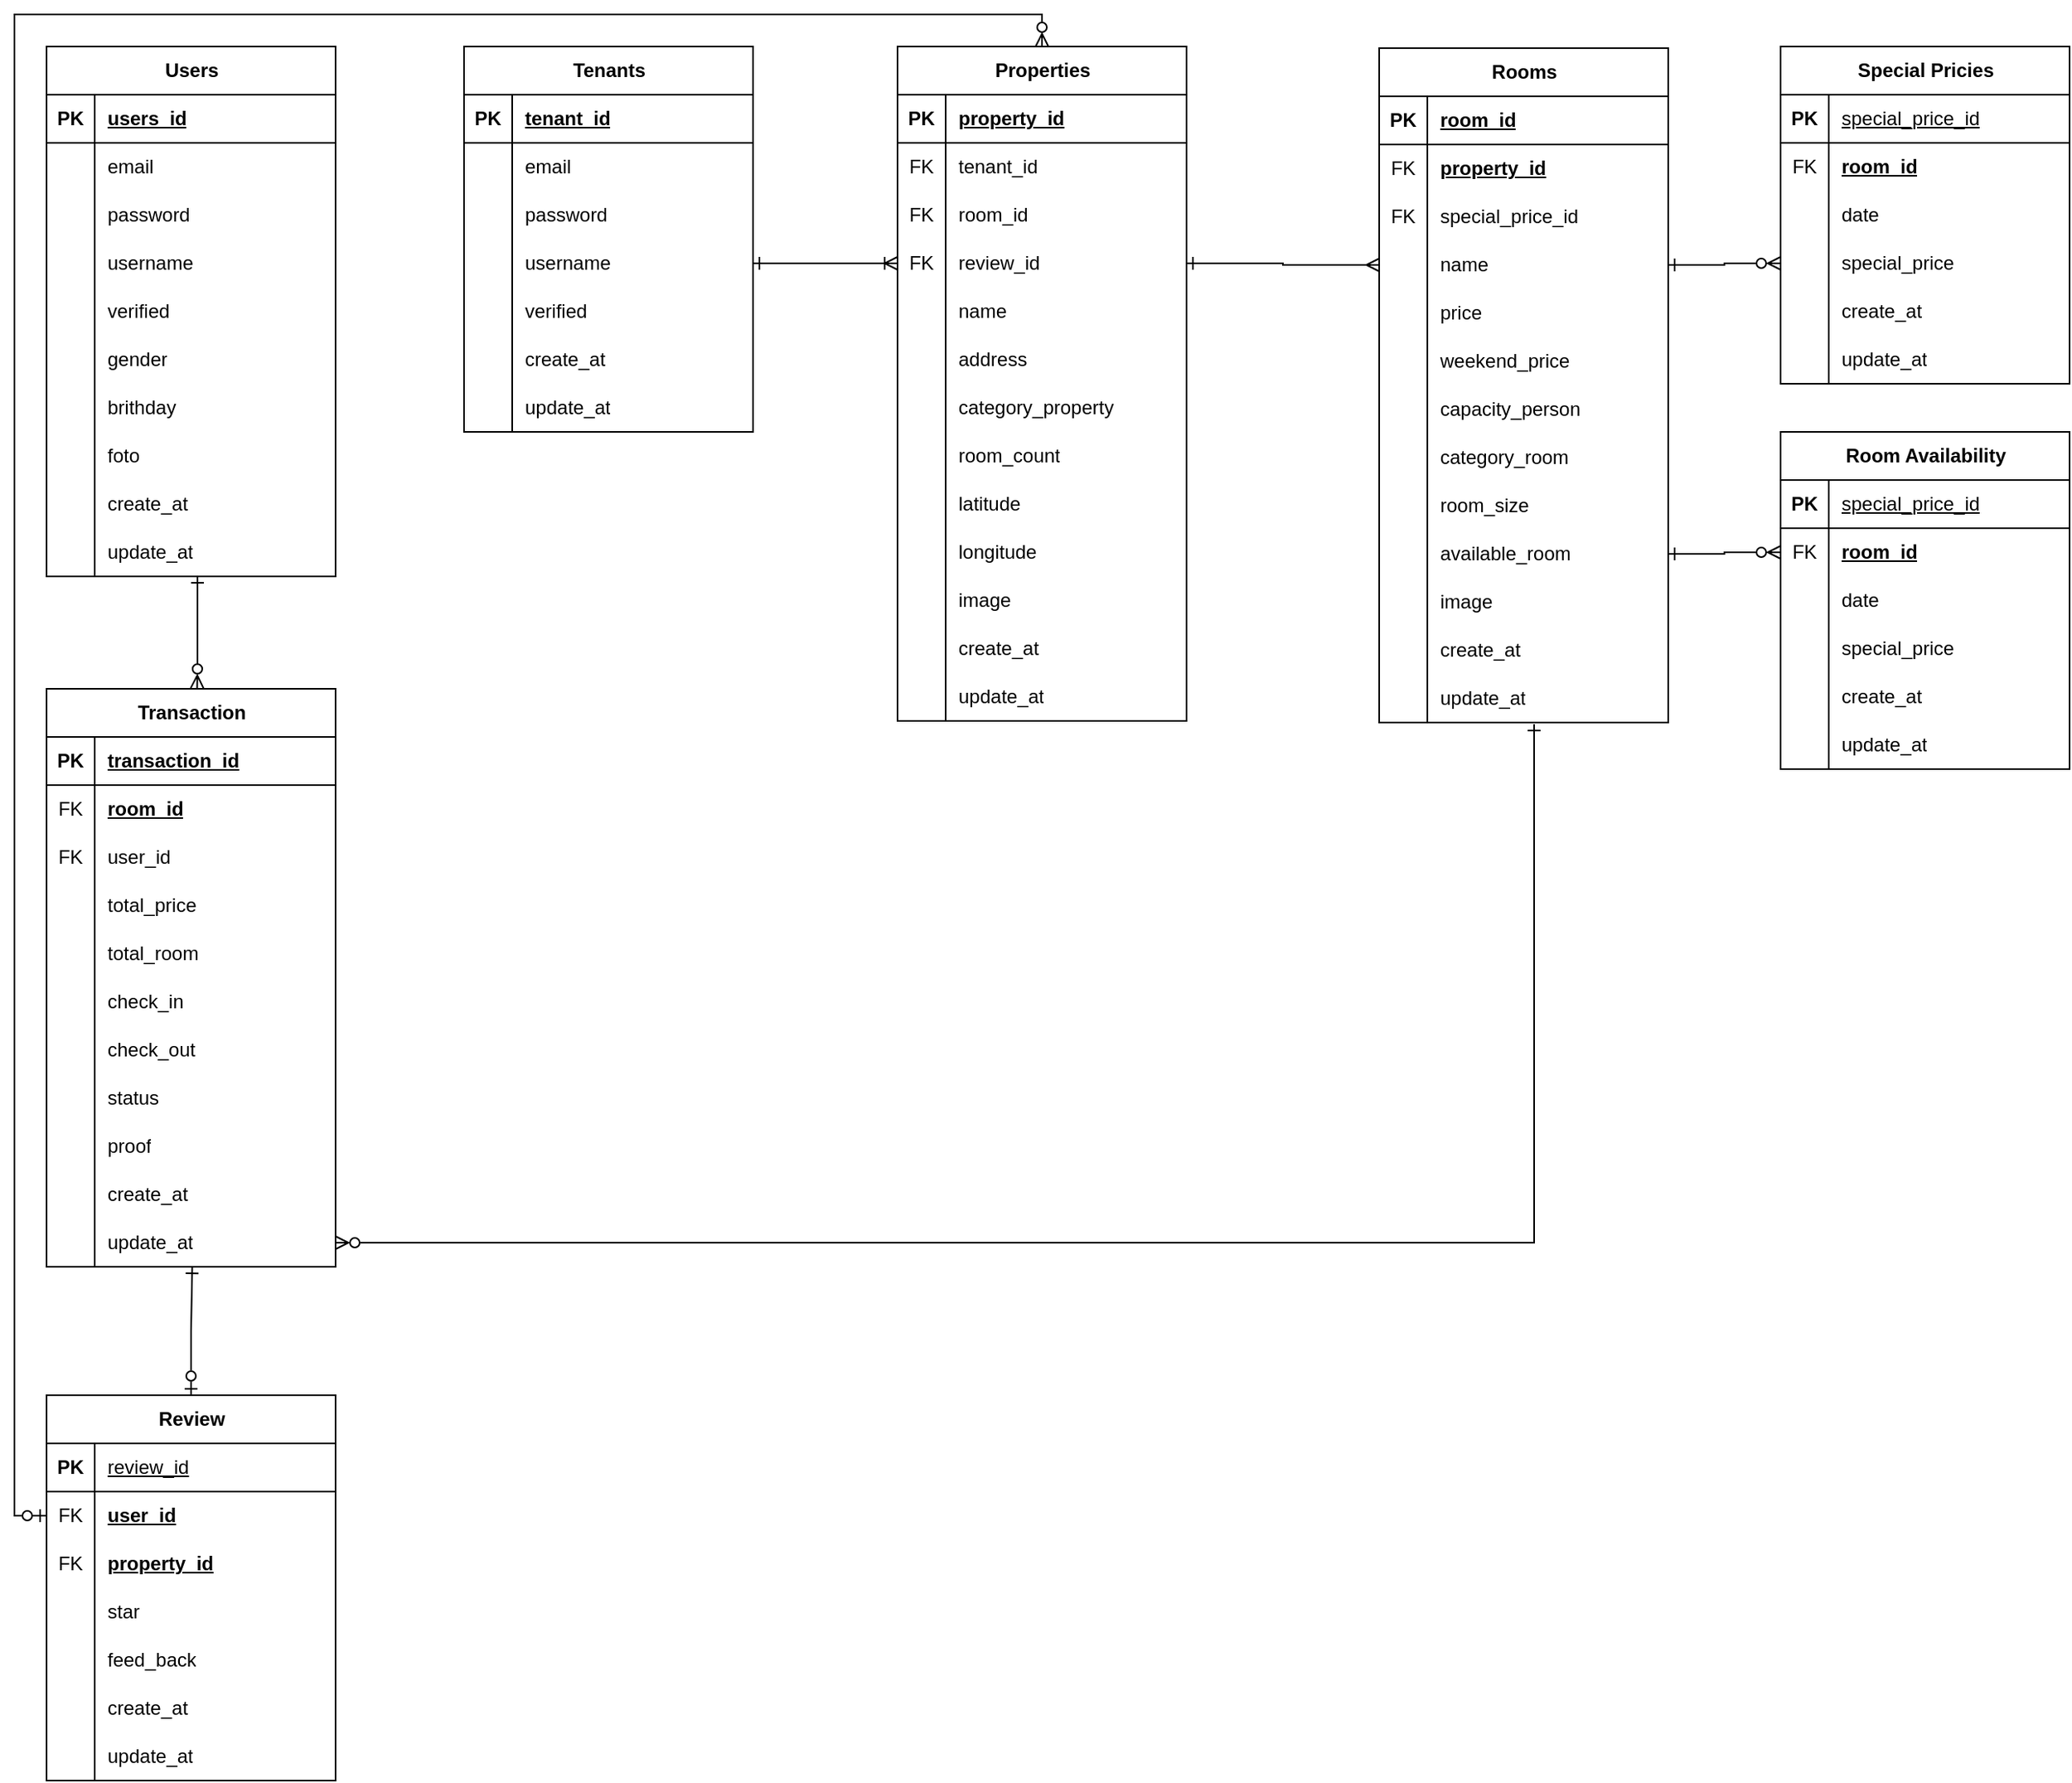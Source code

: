 <mxfile version="24.6.5" type="github" pages="3">
  <diagram name="Halaman-1" id="aOgjBCfFI_ndV_T7Zwzt">
    <mxGraphModel dx="2100" dy="1236" grid="1" gridSize="10" guides="1" tooltips="1" connect="1" arrows="1" fold="1" page="1" pageScale="1" pageWidth="827" pageHeight="1169" math="0" shadow="0">
      <root>
        <mxCell id="0" />
        <mxCell id="1" parent="0" />
        <mxCell id="CjeLZcnQVxhEb8y0rO9H-5" value="Users" style="shape=table;startSize=30;container=1;collapsible=1;childLayout=tableLayout;fixedRows=1;rowLines=0;fontStyle=1;align=center;resizeLast=1;html=1;" parent="1" vertex="1">
          <mxGeometry x="53" y="40" width="180" height="330" as="geometry" />
        </mxCell>
        <mxCell id="CjeLZcnQVxhEb8y0rO9H-6" value="" style="shape=tableRow;horizontal=0;startSize=0;swimlaneHead=0;swimlaneBody=0;fillColor=none;collapsible=0;dropTarget=0;points=[[0,0.5],[1,0.5]];portConstraint=eastwest;top=0;left=0;right=0;bottom=1;" parent="CjeLZcnQVxhEb8y0rO9H-5" vertex="1">
          <mxGeometry y="30" width="180" height="30" as="geometry" />
        </mxCell>
        <mxCell id="CjeLZcnQVxhEb8y0rO9H-7" value="PK" style="shape=partialRectangle;connectable=0;fillColor=none;top=0;left=0;bottom=0;right=0;fontStyle=1;overflow=hidden;whiteSpace=wrap;html=1;" parent="CjeLZcnQVxhEb8y0rO9H-6" vertex="1">
          <mxGeometry width="30" height="30" as="geometry">
            <mxRectangle width="30" height="30" as="alternateBounds" />
          </mxGeometry>
        </mxCell>
        <mxCell id="CjeLZcnQVxhEb8y0rO9H-8" value="users_id" style="shape=partialRectangle;connectable=0;fillColor=none;top=0;left=0;bottom=0;right=0;align=left;spacingLeft=6;fontStyle=5;overflow=hidden;whiteSpace=wrap;html=1;" parent="CjeLZcnQVxhEb8y0rO9H-6" vertex="1">
          <mxGeometry x="30" width="150" height="30" as="geometry">
            <mxRectangle width="150" height="30" as="alternateBounds" />
          </mxGeometry>
        </mxCell>
        <mxCell id="CjeLZcnQVxhEb8y0rO9H-9" value="" style="shape=tableRow;horizontal=0;startSize=0;swimlaneHead=0;swimlaneBody=0;fillColor=none;collapsible=0;dropTarget=0;points=[[0,0.5],[1,0.5]];portConstraint=eastwest;top=0;left=0;right=0;bottom=0;" parent="CjeLZcnQVxhEb8y0rO9H-5" vertex="1">
          <mxGeometry y="60" width="180" height="30" as="geometry" />
        </mxCell>
        <mxCell id="CjeLZcnQVxhEb8y0rO9H-10" value="" style="shape=partialRectangle;connectable=0;fillColor=none;top=0;left=0;bottom=0;right=0;editable=1;overflow=hidden;whiteSpace=wrap;html=1;" parent="CjeLZcnQVxhEb8y0rO9H-9" vertex="1">
          <mxGeometry width="30" height="30" as="geometry">
            <mxRectangle width="30" height="30" as="alternateBounds" />
          </mxGeometry>
        </mxCell>
        <mxCell id="CjeLZcnQVxhEb8y0rO9H-11" value="email" style="shape=partialRectangle;connectable=0;fillColor=none;top=0;left=0;bottom=0;right=0;align=left;spacingLeft=6;overflow=hidden;whiteSpace=wrap;html=1;" parent="CjeLZcnQVxhEb8y0rO9H-9" vertex="1">
          <mxGeometry x="30" width="150" height="30" as="geometry">
            <mxRectangle width="150" height="30" as="alternateBounds" />
          </mxGeometry>
        </mxCell>
        <mxCell id="CjeLZcnQVxhEb8y0rO9H-12" value="" style="shape=tableRow;horizontal=0;startSize=0;swimlaneHead=0;swimlaneBody=0;fillColor=none;collapsible=0;dropTarget=0;points=[[0,0.5],[1,0.5]];portConstraint=eastwest;top=0;left=0;right=0;bottom=0;" parent="CjeLZcnQVxhEb8y0rO9H-5" vertex="1">
          <mxGeometry y="90" width="180" height="30" as="geometry" />
        </mxCell>
        <mxCell id="CjeLZcnQVxhEb8y0rO9H-13" value="" style="shape=partialRectangle;connectable=0;fillColor=none;top=0;left=0;bottom=0;right=0;editable=1;overflow=hidden;whiteSpace=wrap;html=1;" parent="CjeLZcnQVxhEb8y0rO9H-12" vertex="1">
          <mxGeometry width="30" height="30" as="geometry">
            <mxRectangle width="30" height="30" as="alternateBounds" />
          </mxGeometry>
        </mxCell>
        <mxCell id="CjeLZcnQVxhEb8y0rO9H-14" value="password" style="shape=partialRectangle;connectable=0;fillColor=none;top=0;left=0;bottom=0;right=0;align=left;spacingLeft=6;overflow=hidden;whiteSpace=wrap;html=1;" parent="CjeLZcnQVxhEb8y0rO9H-12" vertex="1">
          <mxGeometry x="30" width="150" height="30" as="geometry">
            <mxRectangle width="150" height="30" as="alternateBounds" />
          </mxGeometry>
        </mxCell>
        <mxCell id="CjeLZcnQVxhEb8y0rO9H-15" value="" style="shape=tableRow;horizontal=0;startSize=0;swimlaneHead=0;swimlaneBody=0;fillColor=none;collapsible=0;dropTarget=0;points=[[0,0.5],[1,0.5]];portConstraint=eastwest;top=0;left=0;right=0;bottom=0;" parent="CjeLZcnQVxhEb8y0rO9H-5" vertex="1">
          <mxGeometry y="120" width="180" height="30" as="geometry" />
        </mxCell>
        <mxCell id="CjeLZcnQVxhEb8y0rO9H-16" value="" style="shape=partialRectangle;connectable=0;fillColor=none;top=0;left=0;bottom=0;right=0;editable=1;overflow=hidden;whiteSpace=wrap;html=1;" parent="CjeLZcnQVxhEb8y0rO9H-15" vertex="1">
          <mxGeometry width="30" height="30" as="geometry">
            <mxRectangle width="30" height="30" as="alternateBounds" />
          </mxGeometry>
        </mxCell>
        <mxCell id="CjeLZcnQVxhEb8y0rO9H-17" value="username" style="shape=partialRectangle;connectable=0;fillColor=none;top=0;left=0;bottom=0;right=0;align=left;spacingLeft=6;overflow=hidden;whiteSpace=wrap;html=1;" parent="CjeLZcnQVxhEb8y0rO9H-15" vertex="1">
          <mxGeometry x="30" width="150" height="30" as="geometry">
            <mxRectangle width="150" height="30" as="alternateBounds" />
          </mxGeometry>
        </mxCell>
        <mxCell id="jf5BHHq2Mx92SX-H-aNs-105" value="" style="shape=tableRow;horizontal=0;startSize=0;swimlaneHead=0;swimlaneBody=0;fillColor=none;collapsible=0;dropTarget=0;points=[[0,0.5],[1,0.5]];portConstraint=eastwest;top=0;left=0;right=0;bottom=0;" vertex="1" parent="CjeLZcnQVxhEb8y0rO9H-5">
          <mxGeometry y="150" width="180" height="30" as="geometry" />
        </mxCell>
        <mxCell id="jf5BHHq2Mx92SX-H-aNs-106" value="" style="shape=partialRectangle;connectable=0;fillColor=none;top=0;left=0;bottom=0;right=0;editable=1;overflow=hidden;whiteSpace=wrap;html=1;" vertex="1" parent="jf5BHHq2Mx92SX-H-aNs-105">
          <mxGeometry width="30" height="30" as="geometry">
            <mxRectangle width="30" height="30" as="alternateBounds" />
          </mxGeometry>
        </mxCell>
        <mxCell id="jf5BHHq2Mx92SX-H-aNs-107" value="verified" style="shape=partialRectangle;connectable=0;fillColor=none;top=0;left=0;bottom=0;right=0;align=left;spacingLeft=6;overflow=hidden;whiteSpace=wrap;html=1;" vertex="1" parent="jf5BHHq2Mx92SX-H-aNs-105">
          <mxGeometry x="30" width="150" height="30" as="geometry">
            <mxRectangle width="150" height="30" as="alternateBounds" />
          </mxGeometry>
        </mxCell>
        <mxCell id="jf5BHHq2Mx92SX-H-aNs-108" value="" style="shape=tableRow;horizontal=0;startSize=0;swimlaneHead=0;swimlaneBody=0;fillColor=none;collapsible=0;dropTarget=0;points=[[0,0.5],[1,0.5]];portConstraint=eastwest;top=0;left=0;right=0;bottom=0;" vertex="1" parent="CjeLZcnQVxhEb8y0rO9H-5">
          <mxGeometry y="180" width="180" height="30" as="geometry" />
        </mxCell>
        <mxCell id="jf5BHHq2Mx92SX-H-aNs-109" value="" style="shape=partialRectangle;connectable=0;fillColor=none;top=0;left=0;bottom=0;right=0;editable=1;overflow=hidden;whiteSpace=wrap;html=1;" vertex="1" parent="jf5BHHq2Mx92SX-H-aNs-108">
          <mxGeometry width="30" height="30" as="geometry">
            <mxRectangle width="30" height="30" as="alternateBounds" />
          </mxGeometry>
        </mxCell>
        <mxCell id="jf5BHHq2Mx92SX-H-aNs-110" value="gender" style="shape=partialRectangle;connectable=0;fillColor=none;top=0;left=0;bottom=0;right=0;align=left;spacingLeft=6;overflow=hidden;whiteSpace=wrap;html=1;" vertex="1" parent="jf5BHHq2Mx92SX-H-aNs-108">
          <mxGeometry x="30" width="150" height="30" as="geometry">
            <mxRectangle width="150" height="30" as="alternateBounds" />
          </mxGeometry>
        </mxCell>
        <mxCell id="jf5BHHq2Mx92SX-H-aNs-120" value="" style="shape=tableRow;horizontal=0;startSize=0;swimlaneHead=0;swimlaneBody=0;fillColor=none;collapsible=0;dropTarget=0;points=[[0,0.5],[1,0.5]];portConstraint=eastwest;top=0;left=0;right=0;bottom=0;" vertex="1" parent="CjeLZcnQVxhEb8y0rO9H-5">
          <mxGeometry y="210" width="180" height="30" as="geometry" />
        </mxCell>
        <mxCell id="jf5BHHq2Mx92SX-H-aNs-121" value="" style="shape=partialRectangle;connectable=0;fillColor=none;top=0;left=0;bottom=0;right=0;editable=1;overflow=hidden;whiteSpace=wrap;html=1;" vertex="1" parent="jf5BHHq2Mx92SX-H-aNs-120">
          <mxGeometry width="30" height="30" as="geometry">
            <mxRectangle width="30" height="30" as="alternateBounds" />
          </mxGeometry>
        </mxCell>
        <mxCell id="jf5BHHq2Mx92SX-H-aNs-122" value="brithday" style="shape=partialRectangle;connectable=0;fillColor=none;top=0;left=0;bottom=0;right=0;align=left;spacingLeft=6;overflow=hidden;whiteSpace=wrap;html=1;" vertex="1" parent="jf5BHHq2Mx92SX-H-aNs-120">
          <mxGeometry x="30" width="150" height="30" as="geometry">
            <mxRectangle width="150" height="30" as="alternateBounds" />
          </mxGeometry>
        </mxCell>
        <mxCell id="jf5BHHq2Mx92SX-H-aNs-123" value="" style="shape=tableRow;horizontal=0;startSize=0;swimlaneHead=0;swimlaneBody=0;fillColor=none;collapsible=0;dropTarget=0;points=[[0,0.5],[1,0.5]];portConstraint=eastwest;top=0;left=0;right=0;bottom=0;" vertex="1" parent="CjeLZcnQVxhEb8y0rO9H-5">
          <mxGeometry y="240" width="180" height="30" as="geometry" />
        </mxCell>
        <mxCell id="jf5BHHq2Mx92SX-H-aNs-124" value="" style="shape=partialRectangle;connectable=0;fillColor=none;top=0;left=0;bottom=0;right=0;editable=1;overflow=hidden;whiteSpace=wrap;html=1;" vertex="1" parent="jf5BHHq2Mx92SX-H-aNs-123">
          <mxGeometry width="30" height="30" as="geometry">
            <mxRectangle width="30" height="30" as="alternateBounds" />
          </mxGeometry>
        </mxCell>
        <mxCell id="jf5BHHq2Mx92SX-H-aNs-125" value="foto" style="shape=partialRectangle;connectable=0;fillColor=none;top=0;left=0;bottom=0;right=0;align=left;spacingLeft=6;overflow=hidden;whiteSpace=wrap;html=1;" vertex="1" parent="jf5BHHq2Mx92SX-H-aNs-123">
          <mxGeometry x="30" width="150" height="30" as="geometry">
            <mxRectangle width="150" height="30" as="alternateBounds" />
          </mxGeometry>
        </mxCell>
        <mxCell id="CjeLZcnQVxhEb8y0rO9H-118" value="" style="shape=tableRow;horizontal=0;startSize=0;swimlaneHead=0;swimlaneBody=0;fillColor=none;collapsible=0;dropTarget=0;points=[[0,0.5],[1,0.5]];portConstraint=eastwest;top=0;left=0;right=0;bottom=0;" parent="CjeLZcnQVxhEb8y0rO9H-5" vertex="1">
          <mxGeometry y="270" width="180" height="30" as="geometry" />
        </mxCell>
        <mxCell id="CjeLZcnQVxhEb8y0rO9H-119" value="" style="shape=partialRectangle;connectable=0;fillColor=none;top=0;left=0;bottom=0;right=0;editable=1;overflow=hidden;whiteSpace=wrap;html=1;" parent="CjeLZcnQVxhEb8y0rO9H-118" vertex="1">
          <mxGeometry width="30" height="30" as="geometry">
            <mxRectangle width="30" height="30" as="alternateBounds" />
          </mxGeometry>
        </mxCell>
        <mxCell id="CjeLZcnQVxhEb8y0rO9H-120" value="create_at" style="shape=partialRectangle;connectable=0;fillColor=none;top=0;left=0;bottom=0;right=0;align=left;spacingLeft=6;overflow=hidden;whiteSpace=wrap;html=1;" parent="CjeLZcnQVxhEb8y0rO9H-118" vertex="1">
          <mxGeometry x="30" width="150" height="30" as="geometry">
            <mxRectangle width="150" height="30" as="alternateBounds" />
          </mxGeometry>
        </mxCell>
        <mxCell id="CjeLZcnQVxhEb8y0rO9H-21" value="" style="shape=tableRow;horizontal=0;startSize=0;swimlaneHead=0;swimlaneBody=0;fillColor=none;collapsible=0;dropTarget=0;points=[[0,0.5],[1,0.5]];portConstraint=eastwest;top=0;left=0;right=0;bottom=0;" parent="CjeLZcnQVxhEb8y0rO9H-5" vertex="1">
          <mxGeometry y="300" width="180" height="30" as="geometry" />
        </mxCell>
        <mxCell id="CjeLZcnQVxhEb8y0rO9H-22" value="" style="shape=partialRectangle;connectable=0;fillColor=none;top=0;left=0;bottom=0;right=0;editable=1;overflow=hidden;whiteSpace=wrap;html=1;" parent="CjeLZcnQVxhEb8y0rO9H-21" vertex="1">
          <mxGeometry width="30" height="30" as="geometry">
            <mxRectangle width="30" height="30" as="alternateBounds" />
          </mxGeometry>
        </mxCell>
        <mxCell id="CjeLZcnQVxhEb8y0rO9H-23" value="update_at" style="shape=partialRectangle;connectable=0;fillColor=none;top=0;left=0;bottom=0;right=0;align=left;spacingLeft=6;overflow=hidden;whiteSpace=wrap;html=1;" parent="CjeLZcnQVxhEb8y0rO9H-21" vertex="1">
          <mxGeometry x="30" width="150" height="30" as="geometry">
            <mxRectangle width="150" height="30" as="alternateBounds" />
          </mxGeometry>
        </mxCell>
        <mxCell id="CjeLZcnQVxhEb8y0rO9H-24" value="Properties" style="shape=table;startSize=30;container=1;collapsible=1;childLayout=tableLayout;fixedRows=1;rowLines=0;fontStyle=1;align=center;resizeLast=1;html=1;" parent="1" vertex="1">
          <mxGeometry x="583" y="40" width="180" height="420" as="geometry" />
        </mxCell>
        <mxCell id="CjeLZcnQVxhEb8y0rO9H-25" value="" style="shape=tableRow;horizontal=0;startSize=0;swimlaneHead=0;swimlaneBody=0;fillColor=none;collapsible=0;dropTarget=0;points=[[0,0.5],[1,0.5]];portConstraint=eastwest;top=0;left=0;right=0;bottom=1;" parent="CjeLZcnQVxhEb8y0rO9H-24" vertex="1">
          <mxGeometry y="30" width="180" height="30" as="geometry" />
        </mxCell>
        <mxCell id="CjeLZcnQVxhEb8y0rO9H-26" value="PK" style="shape=partialRectangle;connectable=0;fillColor=none;top=0;left=0;bottom=0;right=0;fontStyle=1;overflow=hidden;whiteSpace=wrap;html=1;" parent="CjeLZcnQVxhEb8y0rO9H-25" vertex="1">
          <mxGeometry width="30" height="30" as="geometry">
            <mxRectangle width="30" height="30" as="alternateBounds" />
          </mxGeometry>
        </mxCell>
        <mxCell id="CjeLZcnQVxhEb8y0rO9H-27" value="property_id" style="shape=partialRectangle;connectable=0;fillColor=none;top=0;left=0;bottom=0;right=0;align=left;spacingLeft=6;fontStyle=5;overflow=hidden;whiteSpace=wrap;html=1;" parent="CjeLZcnQVxhEb8y0rO9H-25" vertex="1">
          <mxGeometry x="30" width="150" height="30" as="geometry">
            <mxRectangle width="150" height="30" as="alternateBounds" />
          </mxGeometry>
        </mxCell>
        <mxCell id="CjeLZcnQVxhEb8y0rO9H-28" value="" style="shape=tableRow;horizontal=0;startSize=0;swimlaneHead=0;swimlaneBody=0;fillColor=none;collapsible=0;dropTarget=0;points=[[0,0.5],[1,0.5]];portConstraint=eastwest;top=0;left=0;right=0;bottom=0;" parent="CjeLZcnQVxhEb8y0rO9H-24" vertex="1">
          <mxGeometry y="60" width="180" height="30" as="geometry" />
        </mxCell>
        <mxCell id="CjeLZcnQVxhEb8y0rO9H-29" value="FK" style="shape=partialRectangle;connectable=0;fillColor=none;top=0;left=0;bottom=0;right=0;editable=1;overflow=hidden;whiteSpace=wrap;html=1;" parent="CjeLZcnQVxhEb8y0rO9H-28" vertex="1">
          <mxGeometry width="30" height="30" as="geometry">
            <mxRectangle width="30" height="30" as="alternateBounds" />
          </mxGeometry>
        </mxCell>
        <mxCell id="CjeLZcnQVxhEb8y0rO9H-30" value="tenant_id" style="shape=partialRectangle;connectable=0;fillColor=none;top=0;left=0;bottom=0;right=0;align=left;spacingLeft=6;overflow=hidden;whiteSpace=wrap;html=1;" parent="CjeLZcnQVxhEb8y0rO9H-28" vertex="1">
          <mxGeometry x="30" width="150" height="30" as="geometry">
            <mxRectangle width="150" height="30" as="alternateBounds" />
          </mxGeometry>
        </mxCell>
        <mxCell id="CjeLZcnQVxhEb8y0rO9H-43" value="" style="shape=tableRow;horizontal=0;startSize=0;swimlaneHead=0;swimlaneBody=0;fillColor=none;collapsible=0;dropTarget=0;points=[[0,0.5],[1,0.5]];portConstraint=eastwest;top=0;left=0;right=0;bottom=0;" parent="CjeLZcnQVxhEb8y0rO9H-24" vertex="1">
          <mxGeometry y="90" width="180" height="30" as="geometry" />
        </mxCell>
        <mxCell id="CjeLZcnQVxhEb8y0rO9H-44" value="FK" style="shape=partialRectangle;connectable=0;fillColor=none;top=0;left=0;bottom=0;right=0;editable=1;overflow=hidden;whiteSpace=wrap;html=1;" parent="CjeLZcnQVxhEb8y0rO9H-43" vertex="1">
          <mxGeometry width="30" height="30" as="geometry">
            <mxRectangle width="30" height="30" as="alternateBounds" />
          </mxGeometry>
        </mxCell>
        <mxCell id="CjeLZcnQVxhEb8y0rO9H-45" value="room_id" style="shape=partialRectangle;connectable=0;fillColor=none;top=0;left=0;bottom=0;right=0;align=left;spacingLeft=6;overflow=hidden;whiteSpace=wrap;html=1;" parent="CjeLZcnQVxhEb8y0rO9H-43" vertex="1">
          <mxGeometry x="30" width="150" height="30" as="geometry">
            <mxRectangle width="150" height="30" as="alternateBounds" />
          </mxGeometry>
        </mxCell>
        <mxCell id="CjeLZcnQVxhEb8y0rO9H-46" value="" style="shape=tableRow;horizontal=0;startSize=0;swimlaneHead=0;swimlaneBody=0;fillColor=none;collapsible=0;dropTarget=0;points=[[0,0.5],[1,0.5]];portConstraint=eastwest;top=0;left=0;right=0;bottom=0;" parent="CjeLZcnQVxhEb8y0rO9H-24" vertex="1">
          <mxGeometry y="120" width="180" height="30" as="geometry" />
        </mxCell>
        <mxCell id="CjeLZcnQVxhEb8y0rO9H-47" value="FK" style="shape=partialRectangle;connectable=0;fillColor=none;top=0;left=0;bottom=0;right=0;editable=1;overflow=hidden;whiteSpace=wrap;html=1;" parent="CjeLZcnQVxhEb8y0rO9H-46" vertex="1">
          <mxGeometry width="30" height="30" as="geometry">
            <mxRectangle width="30" height="30" as="alternateBounds" />
          </mxGeometry>
        </mxCell>
        <mxCell id="CjeLZcnQVxhEb8y0rO9H-48" value="review_id" style="shape=partialRectangle;connectable=0;fillColor=none;top=0;left=0;bottom=0;right=0;align=left;spacingLeft=6;overflow=hidden;whiteSpace=wrap;html=1;" parent="CjeLZcnQVxhEb8y0rO9H-46" vertex="1">
          <mxGeometry x="30" width="150" height="30" as="geometry">
            <mxRectangle width="150" height="30" as="alternateBounds" />
          </mxGeometry>
        </mxCell>
        <mxCell id="CjeLZcnQVxhEb8y0rO9H-40" value="" style="shape=tableRow;horizontal=0;startSize=0;swimlaneHead=0;swimlaneBody=0;fillColor=none;collapsible=0;dropTarget=0;points=[[0,0.5],[1,0.5]];portConstraint=eastwest;top=0;left=0;right=0;bottom=0;" parent="CjeLZcnQVxhEb8y0rO9H-24" vertex="1">
          <mxGeometry y="150" width="180" height="30" as="geometry" />
        </mxCell>
        <mxCell id="CjeLZcnQVxhEb8y0rO9H-41" value="" style="shape=partialRectangle;connectable=0;fillColor=none;top=0;left=0;bottom=0;right=0;editable=1;overflow=hidden;whiteSpace=wrap;html=1;" parent="CjeLZcnQVxhEb8y0rO9H-40" vertex="1">
          <mxGeometry width="30" height="30" as="geometry">
            <mxRectangle width="30" height="30" as="alternateBounds" />
          </mxGeometry>
        </mxCell>
        <mxCell id="CjeLZcnQVxhEb8y0rO9H-42" value="name" style="shape=partialRectangle;connectable=0;fillColor=none;top=0;left=0;bottom=0;right=0;align=left;spacingLeft=6;overflow=hidden;whiteSpace=wrap;html=1;" parent="CjeLZcnQVxhEb8y0rO9H-40" vertex="1">
          <mxGeometry x="30" width="150" height="30" as="geometry">
            <mxRectangle width="150" height="30" as="alternateBounds" />
          </mxGeometry>
        </mxCell>
        <mxCell id="CjeLZcnQVxhEb8y0rO9H-31" value="" style="shape=tableRow;horizontal=0;startSize=0;swimlaneHead=0;swimlaneBody=0;fillColor=none;collapsible=0;dropTarget=0;points=[[0,0.5],[1,0.5]];portConstraint=eastwest;top=0;left=0;right=0;bottom=0;" parent="CjeLZcnQVxhEb8y0rO9H-24" vertex="1">
          <mxGeometry y="180" width="180" height="30" as="geometry" />
        </mxCell>
        <mxCell id="CjeLZcnQVxhEb8y0rO9H-32" value="" style="shape=partialRectangle;connectable=0;fillColor=none;top=0;left=0;bottom=0;right=0;editable=1;overflow=hidden;whiteSpace=wrap;html=1;" parent="CjeLZcnQVxhEb8y0rO9H-31" vertex="1">
          <mxGeometry width="30" height="30" as="geometry">
            <mxRectangle width="30" height="30" as="alternateBounds" />
          </mxGeometry>
        </mxCell>
        <mxCell id="CjeLZcnQVxhEb8y0rO9H-33" value="address" style="shape=partialRectangle;connectable=0;fillColor=none;top=0;left=0;bottom=0;right=0;align=left;spacingLeft=6;overflow=hidden;whiteSpace=wrap;html=1;" parent="CjeLZcnQVxhEb8y0rO9H-31" vertex="1">
          <mxGeometry x="30" width="150" height="30" as="geometry">
            <mxRectangle width="150" height="30" as="alternateBounds" />
          </mxGeometry>
        </mxCell>
        <mxCell id="CjeLZcnQVxhEb8y0rO9H-77" value="" style="shape=tableRow;horizontal=0;startSize=0;swimlaneHead=0;swimlaneBody=0;fillColor=none;collapsible=0;dropTarget=0;points=[[0,0.5],[1,0.5]];portConstraint=eastwest;top=0;left=0;right=0;bottom=0;" parent="CjeLZcnQVxhEb8y0rO9H-24" vertex="1">
          <mxGeometry y="210" width="180" height="30" as="geometry" />
        </mxCell>
        <mxCell id="CjeLZcnQVxhEb8y0rO9H-78" value="" style="shape=partialRectangle;connectable=0;fillColor=none;top=0;left=0;bottom=0;right=0;editable=1;overflow=hidden;whiteSpace=wrap;html=1;" parent="CjeLZcnQVxhEb8y0rO9H-77" vertex="1">
          <mxGeometry width="30" height="30" as="geometry">
            <mxRectangle width="30" height="30" as="alternateBounds" />
          </mxGeometry>
        </mxCell>
        <mxCell id="CjeLZcnQVxhEb8y0rO9H-79" value="category_property" style="shape=partialRectangle;connectable=0;fillColor=none;top=0;left=0;bottom=0;right=0;align=left;spacingLeft=6;overflow=hidden;whiteSpace=wrap;html=1;" parent="CjeLZcnQVxhEb8y0rO9H-77" vertex="1">
          <mxGeometry x="30" width="150" height="30" as="geometry">
            <mxRectangle width="150" height="30" as="alternateBounds" />
          </mxGeometry>
        </mxCell>
        <mxCell id="CjeLZcnQVxhEb8y0rO9H-211" value="" style="shape=tableRow;horizontal=0;startSize=0;swimlaneHead=0;swimlaneBody=0;fillColor=none;collapsible=0;dropTarget=0;points=[[0,0.5],[1,0.5]];portConstraint=eastwest;top=0;left=0;right=0;bottom=0;" parent="CjeLZcnQVxhEb8y0rO9H-24" vertex="1">
          <mxGeometry y="240" width="180" height="30" as="geometry" />
        </mxCell>
        <mxCell id="CjeLZcnQVxhEb8y0rO9H-212" value="" style="shape=partialRectangle;connectable=0;fillColor=none;top=0;left=0;bottom=0;right=0;editable=1;overflow=hidden;whiteSpace=wrap;html=1;" parent="CjeLZcnQVxhEb8y0rO9H-211" vertex="1">
          <mxGeometry width="30" height="30" as="geometry">
            <mxRectangle width="30" height="30" as="alternateBounds" />
          </mxGeometry>
        </mxCell>
        <mxCell id="CjeLZcnQVxhEb8y0rO9H-213" value="room_count" style="shape=partialRectangle;connectable=0;fillColor=none;top=0;left=0;bottom=0;right=0;align=left;spacingLeft=6;overflow=hidden;whiteSpace=wrap;html=1;" parent="CjeLZcnQVxhEb8y0rO9H-211" vertex="1">
          <mxGeometry x="30" width="150" height="30" as="geometry">
            <mxRectangle width="150" height="30" as="alternateBounds" />
          </mxGeometry>
        </mxCell>
        <mxCell id="jf5BHHq2Mx92SX-H-aNs-57" value="" style="shape=tableRow;horizontal=0;startSize=0;swimlaneHead=0;swimlaneBody=0;fillColor=none;collapsible=0;dropTarget=0;points=[[0,0.5],[1,0.5]];portConstraint=eastwest;top=0;left=0;right=0;bottom=0;" vertex="1" parent="CjeLZcnQVxhEb8y0rO9H-24">
          <mxGeometry y="270" width="180" height="30" as="geometry" />
        </mxCell>
        <mxCell id="jf5BHHq2Mx92SX-H-aNs-58" value="" style="shape=partialRectangle;connectable=0;fillColor=none;top=0;left=0;bottom=0;right=0;editable=1;overflow=hidden;whiteSpace=wrap;html=1;" vertex="1" parent="jf5BHHq2Mx92SX-H-aNs-57">
          <mxGeometry width="30" height="30" as="geometry">
            <mxRectangle width="30" height="30" as="alternateBounds" />
          </mxGeometry>
        </mxCell>
        <mxCell id="jf5BHHq2Mx92SX-H-aNs-59" value="latitude" style="shape=partialRectangle;connectable=0;fillColor=none;top=0;left=0;bottom=0;right=0;align=left;spacingLeft=6;overflow=hidden;whiteSpace=wrap;html=1;" vertex="1" parent="jf5BHHq2Mx92SX-H-aNs-57">
          <mxGeometry x="30" width="150" height="30" as="geometry">
            <mxRectangle width="150" height="30" as="alternateBounds" />
          </mxGeometry>
        </mxCell>
        <mxCell id="CjeLZcnQVxhEb8y0rO9H-106" value="" style="shape=tableRow;horizontal=0;startSize=0;swimlaneHead=0;swimlaneBody=0;fillColor=none;collapsible=0;dropTarget=0;points=[[0,0.5],[1,0.5]];portConstraint=eastwest;top=0;left=0;right=0;bottom=0;" parent="CjeLZcnQVxhEb8y0rO9H-24" vertex="1">
          <mxGeometry y="300" width="180" height="30" as="geometry" />
        </mxCell>
        <mxCell id="CjeLZcnQVxhEb8y0rO9H-107" value="" style="shape=partialRectangle;connectable=0;fillColor=none;top=0;left=0;bottom=0;right=0;editable=1;overflow=hidden;whiteSpace=wrap;html=1;" parent="CjeLZcnQVxhEb8y0rO9H-106" vertex="1">
          <mxGeometry width="30" height="30" as="geometry">
            <mxRectangle width="30" height="30" as="alternateBounds" />
          </mxGeometry>
        </mxCell>
        <mxCell id="CjeLZcnQVxhEb8y0rO9H-108" value="longitude" style="shape=partialRectangle;connectable=0;fillColor=none;top=0;left=0;bottom=0;right=0;align=left;spacingLeft=6;overflow=hidden;whiteSpace=wrap;html=1;" parent="CjeLZcnQVxhEb8y0rO9H-106" vertex="1">
          <mxGeometry x="30" width="150" height="30" as="geometry">
            <mxRectangle width="150" height="30" as="alternateBounds" />
          </mxGeometry>
        </mxCell>
        <mxCell id="jf5BHHq2Mx92SX-H-aNs-66" value="" style="shape=tableRow;horizontal=0;startSize=0;swimlaneHead=0;swimlaneBody=0;fillColor=none;collapsible=0;dropTarget=0;points=[[0,0.5],[1,0.5]];portConstraint=eastwest;top=0;left=0;right=0;bottom=0;" vertex="1" parent="CjeLZcnQVxhEb8y0rO9H-24">
          <mxGeometry y="330" width="180" height="30" as="geometry" />
        </mxCell>
        <mxCell id="jf5BHHq2Mx92SX-H-aNs-67" value="" style="shape=partialRectangle;connectable=0;fillColor=none;top=0;left=0;bottom=0;right=0;editable=1;overflow=hidden;whiteSpace=wrap;html=1;" vertex="1" parent="jf5BHHq2Mx92SX-H-aNs-66">
          <mxGeometry width="30" height="30" as="geometry">
            <mxRectangle width="30" height="30" as="alternateBounds" />
          </mxGeometry>
        </mxCell>
        <mxCell id="jf5BHHq2Mx92SX-H-aNs-68" value="image" style="shape=partialRectangle;connectable=0;fillColor=none;top=0;left=0;bottom=0;right=0;align=left;spacingLeft=6;overflow=hidden;whiteSpace=wrap;html=1;" vertex="1" parent="jf5BHHq2Mx92SX-H-aNs-66">
          <mxGeometry x="30" width="150" height="30" as="geometry">
            <mxRectangle width="150" height="30" as="alternateBounds" />
          </mxGeometry>
        </mxCell>
        <mxCell id="CjeLZcnQVxhEb8y0rO9H-103" value="" style="shape=tableRow;horizontal=0;startSize=0;swimlaneHead=0;swimlaneBody=0;fillColor=none;collapsible=0;dropTarget=0;points=[[0,0.5],[1,0.5]];portConstraint=eastwest;top=0;left=0;right=0;bottom=0;" parent="CjeLZcnQVxhEb8y0rO9H-24" vertex="1">
          <mxGeometry y="360" width="180" height="30" as="geometry" />
        </mxCell>
        <mxCell id="CjeLZcnQVxhEb8y0rO9H-104" value="" style="shape=partialRectangle;connectable=0;fillColor=none;top=0;left=0;bottom=0;right=0;editable=1;overflow=hidden;whiteSpace=wrap;html=1;" parent="CjeLZcnQVxhEb8y0rO9H-103" vertex="1">
          <mxGeometry width="30" height="30" as="geometry">
            <mxRectangle width="30" height="30" as="alternateBounds" />
          </mxGeometry>
        </mxCell>
        <mxCell id="CjeLZcnQVxhEb8y0rO9H-105" value="create_at" style="shape=partialRectangle;connectable=0;fillColor=none;top=0;left=0;bottom=0;right=0;align=left;spacingLeft=6;overflow=hidden;whiteSpace=wrap;html=1;" parent="CjeLZcnQVxhEb8y0rO9H-103" vertex="1">
          <mxGeometry x="30" width="150" height="30" as="geometry">
            <mxRectangle width="150" height="30" as="alternateBounds" />
          </mxGeometry>
        </mxCell>
        <mxCell id="jf5BHHq2Mx92SX-H-aNs-60" value="" style="shape=tableRow;horizontal=0;startSize=0;swimlaneHead=0;swimlaneBody=0;fillColor=none;collapsible=0;dropTarget=0;points=[[0,0.5],[1,0.5]];portConstraint=eastwest;top=0;left=0;right=0;bottom=0;" vertex="1" parent="CjeLZcnQVxhEb8y0rO9H-24">
          <mxGeometry y="390" width="180" height="30" as="geometry" />
        </mxCell>
        <mxCell id="jf5BHHq2Mx92SX-H-aNs-61" value="" style="shape=partialRectangle;connectable=0;fillColor=none;top=0;left=0;bottom=0;right=0;editable=1;overflow=hidden;whiteSpace=wrap;html=1;" vertex="1" parent="jf5BHHq2Mx92SX-H-aNs-60">
          <mxGeometry width="30" height="30" as="geometry">
            <mxRectangle width="30" height="30" as="alternateBounds" />
          </mxGeometry>
        </mxCell>
        <mxCell id="jf5BHHq2Mx92SX-H-aNs-62" value="update_at" style="shape=partialRectangle;connectable=0;fillColor=none;top=0;left=0;bottom=0;right=0;align=left;spacingLeft=6;overflow=hidden;whiteSpace=wrap;html=1;" vertex="1" parent="jf5BHHq2Mx92SX-H-aNs-60">
          <mxGeometry x="30" width="150" height="30" as="geometry">
            <mxRectangle width="150" height="30" as="alternateBounds" />
          </mxGeometry>
        </mxCell>
        <mxCell id="CjeLZcnQVxhEb8y0rO9H-49" value="Rooms" style="shape=table;startSize=30;container=1;collapsible=1;childLayout=tableLayout;fixedRows=1;rowLines=0;fontStyle=1;align=center;resizeLast=1;html=1;" parent="1" vertex="1">
          <mxGeometry x="883" y="41" width="180" height="420" as="geometry" />
        </mxCell>
        <mxCell id="CjeLZcnQVxhEb8y0rO9H-50" value="" style="shape=tableRow;horizontal=0;startSize=0;swimlaneHead=0;swimlaneBody=0;fillColor=none;collapsible=0;dropTarget=0;points=[[0,0.5],[1,0.5]];portConstraint=eastwest;top=0;left=0;right=0;bottom=1;" parent="CjeLZcnQVxhEb8y0rO9H-49" vertex="1">
          <mxGeometry y="30" width="180" height="30" as="geometry" />
        </mxCell>
        <mxCell id="CjeLZcnQVxhEb8y0rO9H-51" value="PK" style="shape=partialRectangle;connectable=0;fillColor=none;top=0;left=0;bottom=0;right=0;fontStyle=1;overflow=hidden;whiteSpace=wrap;html=1;" parent="CjeLZcnQVxhEb8y0rO9H-50" vertex="1">
          <mxGeometry width="30" height="30" as="geometry">
            <mxRectangle width="30" height="30" as="alternateBounds" />
          </mxGeometry>
        </mxCell>
        <mxCell id="CjeLZcnQVxhEb8y0rO9H-52" value="room_id" style="shape=partialRectangle;connectable=0;fillColor=none;top=0;left=0;bottom=0;right=0;align=left;spacingLeft=6;fontStyle=5;overflow=hidden;whiteSpace=wrap;html=1;" parent="CjeLZcnQVxhEb8y0rO9H-50" vertex="1">
          <mxGeometry x="30" width="150" height="30" as="geometry">
            <mxRectangle width="150" height="30" as="alternateBounds" />
          </mxGeometry>
        </mxCell>
        <mxCell id="CjeLZcnQVxhEb8y0rO9H-53" value="" style="shape=tableRow;horizontal=0;startSize=0;swimlaneHead=0;swimlaneBody=0;fillColor=none;collapsible=0;dropTarget=0;points=[[0,0.5],[1,0.5]];portConstraint=eastwest;top=0;left=0;right=0;bottom=0;" parent="CjeLZcnQVxhEb8y0rO9H-49" vertex="1">
          <mxGeometry y="60" width="180" height="30" as="geometry" />
        </mxCell>
        <mxCell id="CjeLZcnQVxhEb8y0rO9H-54" value="FK" style="shape=partialRectangle;connectable=0;fillColor=none;top=0;left=0;bottom=0;right=0;editable=1;overflow=hidden;whiteSpace=wrap;html=1;" parent="CjeLZcnQVxhEb8y0rO9H-53" vertex="1">
          <mxGeometry width="30" height="30" as="geometry">
            <mxRectangle width="30" height="30" as="alternateBounds" />
          </mxGeometry>
        </mxCell>
        <mxCell id="CjeLZcnQVxhEb8y0rO9H-55" value="&lt;span style=&quot;font-weight: 700; text-decoration-line: underline;&quot;&gt;property_id&lt;/span&gt;" style="shape=partialRectangle;connectable=0;fillColor=none;top=0;left=0;bottom=0;right=0;align=left;spacingLeft=6;overflow=hidden;whiteSpace=wrap;html=1;" parent="CjeLZcnQVxhEb8y0rO9H-53" vertex="1">
          <mxGeometry x="30" width="150" height="30" as="geometry">
            <mxRectangle width="150" height="30" as="alternateBounds" />
          </mxGeometry>
        </mxCell>
        <mxCell id="CjeLZcnQVxhEb8y0rO9H-183" value="" style="shape=tableRow;horizontal=0;startSize=0;swimlaneHead=0;swimlaneBody=0;fillColor=none;collapsible=0;dropTarget=0;points=[[0,0.5],[1,0.5]];portConstraint=eastwest;top=0;left=0;right=0;bottom=0;" parent="CjeLZcnQVxhEb8y0rO9H-49" vertex="1">
          <mxGeometry y="90" width="180" height="30" as="geometry" />
        </mxCell>
        <mxCell id="CjeLZcnQVxhEb8y0rO9H-184" value="FK" style="shape=partialRectangle;connectable=0;fillColor=none;top=0;left=0;bottom=0;right=0;editable=1;overflow=hidden;whiteSpace=wrap;html=1;" parent="CjeLZcnQVxhEb8y0rO9H-183" vertex="1">
          <mxGeometry width="30" height="30" as="geometry">
            <mxRectangle width="30" height="30" as="alternateBounds" />
          </mxGeometry>
        </mxCell>
        <mxCell id="CjeLZcnQVxhEb8y0rO9H-185" value="special_price_id" style="shape=partialRectangle;connectable=0;fillColor=none;top=0;left=0;bottom=0;right=0;align=left;spacingLeft=6;overflow=hidden;whiteSpace=wrap;html=1;" parent="CjeLZcnQVxhEb8y0rO9H-183" vertex="1">
          <mxGeometry x="30" width="150" height="30" as="geometry">
            <mxRectangle width="150" height="30" as="alternateBounds" />
          </mxGeometry>
        </mxCell>
        <mxCell id="CjeLZcnQVxhEb8y0rO9H-62" value="" style="shape=tableRow;horizontal=0;startSize=0;swimlaneHead=0;swimlaneBody=0;fillColor=none;collapsible=0;dropTarget=0;points=[[0,0.5],[1,0.5]];portConstraint=eastwest;top=0;left=0;right=0;bottom=0;" parent="CjeLZcnQVxhEb8y0rO9H-49" vertex="1">
          <mxGeometry y="120" width="180" height="30" as="geometry" />
        </mxCell>
        <mxCell id="CjeLZcnQVxhEb8y0rO9H-63" value="" style="shape=partialRectangle;connectable=0;fillColor=none;top=0;left=0;bottom=0;right=0;editable=1;overflow=hidden;whiteSpace=wrap;html=1;" parent="CjeLZcnQVxhEb8y0rO9H-62" vertex="1">
          <mxGeometry width="30" height="30" as="geometry">
            <mxRectangle width="30" height="30" as="alternateBounds" />
          </mxGeometry>
        </mxCell>
        <mxCell id="CjeLZcnQVxhEb8y0rO9H-64" value="name" style="shape=partialRectangle;connectable=0;fillColor=none;top=0;left=0;bottom=0;right=0;align=left;spacingLeft=6;overflow=hidden;whiteSpace=wrap;html=1;" parent="CjeLZcnQVxhEb8y0rO9H-62" vertex="1">
          <mxGeometry x="30" width="150" height="30" as="geometry">
            <mxRectangle width="150" height="30" as="alternateBounds" />
          </mxGeometry>
        </mxCell>
        <mxCell id="CjeLZcnQVxhEb8y0rO9H-65" value="" style="shape=tableRow;horizontal=0;startSize=0;swimlaneHead=0;swimlaneBody=0;fillColor=none;collapsible=0;dropTarget=0;points=[[0,0.5],[1,0.5]];portConstraint=eastwest;top=0;left=0;right=0;bottom=0;" parent="CjeLZcnQVxhEb8y0rO9H-49" vertex="1">
          <mxGeometry y="150" width="180" height="30" as="geometry" />
        </mxCell>
        <mxCell id="CjeLZcnQVxhEb8y0rO9H-66" value="" style="shape=partialRectangle;connectable=0;fillColor=none;top=0;left=0;bottom=0;right=0;editable=1;overflow=hidden;whiteSpace=wrap;html=1;" parent="CjeLZcnQVxhEb8y0rO9H-65" vertex="1">
          <mxGeometry width="30" height="30" as="geometry">
            <mxRectangle width="30" height="30" as="alternateBounds" />
          </mxGeometry>
        </mxCell>
        <mxCell id="CjeLZcnQVxhEb8y0rO9H-67" value="price" style="shape=partialRectangle;connectable=0;fillColor=none;top=0;left=0;bottom=0;right=0;align=left;spacingLeft=6;overflow=hidden;whiteSpace=wrap;html=1;" parent="CjeLZcnQVxhEb8y0rO9H-65" vertex="1">
          <mxGeometry x="30" width="150" height="30" as="geometry">
            <mxRectangle width="150" height="30" as="alternateBounds" />
          </mxGeometry>
        </mxCell>
        <mxCell id="CjeLZcnQVxhEb8y0rO9H-221" value="" style="shape=tableRow;horizontal=0;startSize=0;swimlaneHead=0;swimlaneBody=0;fillColor=none;collapsible=0;dropTarget=0;points=[[0,0.5],[1,0.5]];portConstraint=eastwest;top=0;left=0;right=0;bottom=0;" parent="CjeLZcnQVxhEb8y0rO9H-49" vertex="1">
          <mxGeometry y="180" width="180" height="30" as="geometry" />
        </mxCell>
        <mxCell id="CjeLZcnQVxhEb8y0rO9H-222" value="" style="shape=partialRectangle;connectable=0;fillColor=none;top=0;left=0;bottom=0;right=0;editable=1;overflow=hidden;whiteSpace=wrap;html=1;" parent="CjeLZcnQVxhEb8y0rO9H-221" vertex="1">
          <mxGeometry width="30" height="30" as="geometry">
            <mxRectangle width="30" height="30" as="alternateBounds" />
          </mxGeometry>
        </mxCell>
        <mxCell id="CjeLZcnQVxhEb8y0rO9H-223" value="weekend_price" style="shape=partialRectangle;connectable=0;fillColor=none;top=0;left=0;bottom=0;right=0;align=left;spacingLeft=6;overflow=hidden;whiteSpace=wrap;html=1;" parent="CjeLZcnQVxhEb8y0rO9H-221" vertex="1">
          <mxGeometry x="30" width="150" height="30" as="geometry">
            <mxRectangle width="150" height="30" as="alternateBounds" />
          </mxGeometry>
        </mxCell>
        <mxCell id="CjeLZcnQVxhEb8y0rO9H-68" value="" style="shape=tableRow;horizontal=0;startSize=0;swimlaneHead=0;swimlaneBody=0;fillColor=none;collapsible=0;dropTarget=0;points=[[0,0.5],[1,0.5]];portConstraint=eastwest;top=0;left=0;right=0;bottom=0;" parent="CjeLZcnQVxhEb8y0rO9H-49" vertex="1">
          <mxGeometry y="210" width="180" height="30" as="geometry" />
        </mxCell>
        <mxCell id="CjeLZcnQVxhEb8y0rO9H-69" value="" style="shape=partialRectangle;connectable=0;fillColor=none;top=0;left=0;bottom=0;right=0;editable=1;overflow=hidden;whiteSpace=wrap;html=1;" parent="CjeLZcnQVxhEb8y0rO9H-68" vertex="1">
          <mxGeometry width="30" height="30" as="geometry">
            <mxRectangle width="30" height="30" as="alternateBounds" />
          </mxGeometry>
        </mxCell>
        <mxCell id="CjeLZcnQVxhEb8y0rO9H-70" value="capacity_person" style="shape=partialRectangle;connectable=0;fillColor=none;top=0;left=0;bottom=0;right=0;align=left;spacingLeft=6;overflow=hidden;whiteSpace=wrap;html=1;" parent="CjeLZcnQVxhEb8y0rO9H-68" vertex="1">
          <mxGeometry x="30" width="150" height="30" as="geometry">
            <mxRectangle width="150" height="30" as="alternateBounds" />
          </mxGeometry>
        </mxCell>
        <mxCell id="CjeLZcnQVxhEb8y0rO9H-71" value="" style="shape=tableRow;horizontal=0;startSize=0;swimlaneHead=0;swimlaneBody=0;fillColor=none;collapsible=0;dropTarget=0;points=[[0,0.5],[1,0.5]];portConstraint=eastwest;top=0;left=0;right=0;bottom=0;" parent="CjeLZcnQVxhEb8y0rO9H-49" vertex="1">
          <mxGeometry y="240" width="180" height="30" as="geometry" />
        </mxCell>
        <mxCell id="CjeLZcnQVxhEb8y0rO9H-72" value="" style="shape=partialRectangle;connectable=0;fillColor=none;top=0;left=0;bottom=0;right=0;editable=1;overflow=hidden;whiteSpace=wrap;html=1;" parent="CjeLZcnQVxhEb8y0rO9H-71" vertex="1">
          <mxGeometry width="30" height="30" as="geometry">
            <mxRectangle width="30" height="30" as="alternateBounds" />
          </mxGeometry>
        </mxCell>
        <mxCell id="CjeLZcnQVxhEb8y0rO9H-73" value="category_room" style="shape=partialRectangle;connectable=0;fillColor=none;top=0;left=0;bottom=0;right=0;align=left;spacingLeft=6;overflow=hidden;whiteSpace=wrap;html=1;" parent="CjeLZcnQVxhEb8y0rO9H-71" vertex="1">
          <mxGeometry x="30" width="150" height="30" as="geometry">
            <mxRectangle width="150" height="30" as="alternateBounds" />
          </mxGeometry>
        </mxCell>
        <mxCell id="CjeLZcnQVxhEb8y0rO9H-74" value="" style="shape=tableRow;horizontal=0;startSize=0;swimlaneHead=0;swimlaneBody=0;fillColor=none;collapsible=0;dropTarget=0;points=[[0,0.5],[1,0.5]];portConstraint=eastwest;top=0;left=0;right=0;bottom=0;" parent="CjeLZcnQVxhEb8y0rO9H-49" vertex="1">
          <mxGeometry y="270" width="180" height="30" as="geometry" />
        </mxCell>
        <mxCell id="CjeLZcnQVxhEb8y0rO9H-75" value="" style="shape=partialRectangle;connectable=0;fillColor=none;top=0;left=0;bottom=0;right=0;editable=1;overflow=hidden;whiteSpace=wrap;html=1;" parent="CjeLZcnQVxhEb8y0rO9H-74" vertex="1">
          <mxGeometry width="30" height="30" as="geometry">
            <mxRectangle width="30" height="30" as="alternateBounds" />
          </mxGeometry>
        </mxCell>
        <mxCell id="CjeLZcnQVxhEb8y0rO9H-76" value="room_size" style="shape=partialRectangle;connectable=0;fillColor=none;top=0;left=0;bottom=0;right=0;align=left;spacingLeft=6;overflow=hidden;whiteSpace=wrap;html=1;" parent="CjeLZcnQVxhEb8y0rO9H-74" vertex="1">
          <mxGeometry x="30" width="150" height="30" as="geometry">
            <mxRectangle width="150" height="30" as="alternateBounds" />
          </mxGeometry>
        </mxCell>
        <mxCell id="CjeLZcnQVxhEb8y0rO9H-189" value="" style="shape=tableRow;horizontal=0;startSize=0;swimlaneHead=0;swimlaneBody=0;fillColor=none;collapsible=0;dropTarget=0;points=[[0,0.5],[1,0.5]];portConstraint=eastwest;top=0;left=0;right=0;bottom=0;" parent="CjeLZcnQVxhEb8y0rO9H-49" vertex="1">
          <mxGeometry y="300" width="180" height="30" as="geometry" />
        </mxCell>
        <mxCell id="CjeLZcnQVxhEb8y0rO9H-190" value="" style="shape=partialRectangle;connectable=0;fillColor=none;top=0;left=0;bottom=0;right=0;editable=1;overflow=hidden;whiteSpace=wrap;html=1;" parent="CjeLZcnQVxhEb8y0rO9H-189" vertex="1">
          <mxGeometry width="30" height="30" as="geometry">
            <mxRectangle width="30" height="30" as="alternateBounds" />
          </mxGeometry>
        </mxCell>
        <mxCell id="CjeLZcnQVxhEb8y0rO9H-191" value="available_room" style="shape=partialRectangle;connectable=0;fillColor=none;top=0;left=0;bottom=0;right=0;align=left;spacingLeft=6;overflow=hidden;whiteSpace=wrap;html=1;" parent="CjeLZcnQVxhEb8y0rO9H-189" vertex="1">
          <mxGeometry x="30" width="150" height="30" as="geometry">
            <mxRectangle width="150" height="30" as="alternateBounds" />
          </mxGeometry>
        </mxCell>
        <mxCell id="jf5BHHq2Mx92SX-H-aNs-63" value="" style="shape=tableRow;horizontal=0;startSize=0;swimlaneHead=0;swimlaneBody=0;fillColor=none;collapsible=0;dropTarget=0;points=[[0,0.5],[1,0.5]];portConstraint=eastwest;top=0;left=0;right=0;bottom=0;" vertex="1" parent="CjeLZcnQVxhEb8y0rO9H-49">
          <mxGeometry y="330" width="180" height="30" as="geometry" />
        </mxCell>
        <mxCell id="jf5BHHq2Mx92SX-H-aNs-64" value="" style="shape=partialRectangle;connectable=0;fillColor=none;top=0;left=0;bottom=0;right=0;editable=1;overflow=hidden;whiteSpace=wrap;html=1;" vertex="1" parent="jf5BHHq2Mx92SX-H-aNs-63">
          <mxGeometry width="30" height="30" as="geometry">
            <mxRectangle width="30" height="30" as="alternateBounds" />
          </mxGeometry>
        </mxCell>
        <mxCell id="jf5BHHq2Mx92SX-H-aNs-65" value="image" style="shape=partialRectangle;connectable=0;fillColor=none;top=0;left=0;bottom=0;right=0;align=left;spacingLeft=6;overflow=hidden;whiteSpace=wrap;html=1;" vertex="1" parent="jf5BHHq2Mx92SX-H-aNs-63">
          <mxGeometry x="30" width="150" height="30" as="geometry">
            <mxRectangle width="150" height="30" as="alternateBounds" />
          </mxGeometry>
        </mxCell>
        <mxCell id="CjeLZcnQVxhEb8y0rO9H-124" value="" style="shape=tableRow;horizontal=0;startSize=0;swimlaneHead=0;swimlaneBody=0;fillColor=none;collapsible=0;dropTarget=0;points=[[0,0.5],[1,0.5]];portConstraint=eastwest;top=0;left=0;right=0;bottom=0;" parent="CjeLZcnQVxhEb8y0rO9H-49" vertex="1">
          <mxGeometry y="360" width="180" height="30" as="geometry" />
        </mxCell>
        <mxCell id="CjeLZcnQVxhEb8y0rO9H-125" value="" style="shape=partialRectangle;connectable=0;fillColor=none;top=0;left=0;bottom=0;right=0;editable=1;overflow=hidden;whiteSpace=wrap;html=1;" parent="CjeLZcnQVxhEb8y0rO9H-124" vertex="1">
          <mxGeometry width="30" height="30" as="geometry">
            <mxRectangle width="30" height="30" as="alternateBounds" />
          </mxGeometry>
        </mxCell>
        <mxCell id="CjeLZcnQVxhEb8y0rO9H-126" value="create_at" style="shape=partialRectangle;connectable=0;fillColor=none;top=0;left=0;bottom=0;right=0;align=left;spacingLeft=6;overflow=hidden;whiteSpace=wrap;html=1;" parent="CjeLZcnQVxhEb8y0rO9H-124" vertex="1">
          <mxGeometry x="30" width="150" height="30" as="geometry">
            <mxRectangle width="150" height="30" as="alternateBounds" />
          </mxGeometry>
        </mxCell>
        <mxCell id="jf5BHHq2Mx92SX-H-aNs-51" value="" style="shape=tableRow;horizontal=0;startSize=0;swimlaneHead=0;swimlaneBody=0;fillColor=none;collapsible=0;dropTarget=0;points=[[0,0.5],[1,0.5]];portConstraint=eastwest;top=0;left=0;right=0;bottom=0;" vertex="1" parent="CjeLZcnQVxhEb8y0rO9H-49">
          <mxGeometry y="390" width="180" height="30" as="geometry" />
        </mxCell>
        <mxCell id="jf5BHHq2Mx92SX-H-aNs-52" value="" style="shape=partialRectangle;connectable=0;fillColor=none;top=0;left=0;bottom=0;right=0;editable=1;overflow=hidden;whiteSpace=wrap;html=1;" vertex="1" parent="jf5BHHq2Mx92SX-H-aNs-51">
          <mxGeometry width="30" height="30" as="geometry">
            <mxRectangle width="30" height="30" as="alternateBounds" />
          </mxGeometry>
        </mxCell>
        <mxCell id="jf5BHHq2Mx92SX-H-aNs-53" value="update_at" style="shape=partialRectangle;connectable=0;fillColor=none;top=0;left=0;bottom=0;right=0;align=left;spacingLeft=6;overflow=hidden;whiteSpace=wrap;html=1;" vertex="1" parent="jf5BHHq2Mx92SX-H-aNs-51">
          <mxGeometry x="30" width="150" height="30" as="geometry">
            <mxRectangle width="150" height="30" as="alternateBounds" />
          </mxGeometry>
        </mxCell>
        <mxCell id="CjeLZcnQVxhEb8y0rO9H-80" value="Transaction" style="shape=table;startSize=30;container=1;collapsible=1;childLayout=tableLayout;fixedRows=1;rowLines=0;fontStyle=1;align=center;resizeLast=1;html=1;" parent="1" vertex="1">
          <mxGeometry x="53" y="440" width="180.0" height="360" as="geometry" />
        </mxCell>
        <mxCell id="CjeLZcnQVxhEb8y0rO9H-81" value="" style="shape=tableRow;horizontal=0;startSize=0;swimlaneHead=0;swimlaneBody=0;fillColor=none;collapsible=0;dropTarget=0;points=[[0,0.5],[1,0.5]];portConstraint=eastwest;top=0;left=0;right=0;bottom=1;" parent="CjeLZcnQVxhEb8y0rO9H-80" vertex="1">
          <mxGeometry y="30" width="180.0" height="30" as="geometry" />
        </mxCell>
        <mxCell id="CjeLZcnQVxhEb8y0rO9H-82" value="PK" style="shape=partialRectangle;connectable=0;fillColor=none;top=0;left=0;bottom=0;right=0;fontStyle=1;overflow=hidden;whiteSpace=wrap;html=1;" parent="CjeLZcnQVxhEb8y0rO9H-81" vertex="1">
          <mxGeometry width="30" height="30" as="geometry">
            <mxRectangle width="30" height="30" as="alternateBounds" />
          </mxGeometry>
        </mxCell>
        <mxCell id="CjeLZcnQVxhEb8y0rO9H-83" value="transaction_id" style="shape=partialRectangle;connectable=0;fillColor=none;top=0;left=0;bottom=0;right=0;align=left;spacingLeft=6;fontStyle=5;overflow=hidden;whiteSpace=wrap;html=1;" parent="CjeLZcnQVxhEb8y0rO9H-81" vertex="1">
          <mxGeometry x="30" width="150.0" height="30" as="geometry">
            <mxRectangle width="150.0" height="30" as="alternateBounds" />
          </mxGeometry>
        </mxCell>
        <mxCell id="CjeLZcnQVxhEb8y0rO9H-84" value="" style="shape=tableRow;horizontal=0;startSize=0;swimlaneHead=0;swimlaneBody=0;fillColor=none;collapsible=0;dropTarget=0;points=[[0,0.5],[1,0.5]];portConstraint=eastwest;top=0;left=0;right=0;bottom=0;" parent="CjeLZcnQVxhEb8y0rO9H-80" vertex="1">
          <mxGeometry y="60" width="180.0" height="30" as="geometry" />
        </mxCell>
        <mxCell id="CjeLZcnQVxhEb8y0rO9H-85" value="FK" style="shape=partialRectangle;connectable=0;fillColor=none;top=0;left=0;bottom=0;right=0;editable=1;overflow=hidden;whiteSpace=wrap;html=1;" parent="CjeLZcnQVxhEb8y0rO9H-84" vertex="1">
          <mxGeometry width="30" height="30" as="geometry">
            <mxRectangle width="30" height="30" as="alternateBounds" />
          </mxGeometry>
        </mxCell>
        <mxCell id="CjeLZcnQVxhEb8y0rO9H-86" value="&lt;span style=&quot;font-weight: 700; text-decoration-line: underline;&quot;&gt;room_id&lt;/span&gt;" style="shape=partialRectangle;connectable=0;fillColor=none;top=0;left=0;bottom=0;right=0;align=left;spacingLeft=6;overflow=hidden;whiteSpace=wrap;html=1;" parent="CjeLZcnQVxhEb8y0rO9H-84" vertex="1">
          <mxGeometry x="30" width="150.0" height="30" as="geometry">
            <mxRectangle width="150.0" height="30" as="alternateBounds" />
          </mxGeometry>
        </mxCell>
        <mxCell id="CjeLZcnQVxhEb8y0rO9H-87" value="" style="shape=tableRow;horizontal=0;startSize=0;swimlaneHead=0;swimlaneBody=0;fillColor=none;collapsible=0;dropTarget=0;points=[[0,0.5],[1,0.5]];portConstraint=eastwest;top=0;left=0;right=0;bottom=0;" parent="CjeLZcnQVxhEb8y0rO9H-80" vertex="1">
          <mxGeometry y="90" width="180.0" height="30" as="geometry" />
        </mxCell>
        <mxCell id="CjeLZcnQVxhEb8y0rO9H-88" value="FK" style="shape=partialRectangle;connectable=0;fillColor=none;top=0;left=0;bottom=0;right=0;editable=1;overflow=hidden;whiteSpace=wrap;html=1;" parent="CjeLZcnQVxhEb8y0rO9H-87" vertex="1">
          <mxGeometry width="30" height="30" as="geometry">
            <mxRectangle width="30" height="30" as="alternateBounds" />
          </mxGeometry>
        </mxCell>
        <mxCell id="CjeLZcnQVxhEb8y0rO9H-89" value="user_id" style="shape=partialRectangle;connectable=0;fillColor=none;top=0;left=0;bottom=0;right=0;align=left;spacingLeft=6;overflow=hidden;whiteSpace=wrap;html=1;" parent="CjeLZcnQVxhEb8y0rO9H-87" vertex="1">
          <mxGeometry x="30" width="150.0" height="30" as="geometry">
            <mxRectangle width="150.0" height="30" as="alternateBounds" />
          </mxGeometry>
        </mxCell>
        <mxCell id="CjeLZcnQVxhEb8y0rO9H-90" value="" style="shape=tableRow;horizontal=0;startSize=0;swimlaneHead=0;swimlaneBody=0;fillColor=none;collapsible=0;dropTarget=0;points=[[0,0.5],[1,0.5]];portConstraint=eastwest;top=0;left=0;right=0;bottom=0;" parent="CjeLZcnQVxhEb8y0rO9H-80" vertex="1">
          <mxGeometry y="120" width="180.0" height="30" as="geometry" />
        </mxCell>
        <mxCell id="CjeLZcnQVxhEb8y0rO9H-91" value="" style="shape=partialRectangle;connectable=0;fillColor=none;top=0;left=0;bottom=0;right=0;editable=1;overflow=hidden;whiteSpace=wrap;html=1;" parent="CjeLZcnQVxhEb8y0rO9H-90" vertex="1">
          <mxGeometry width="30" height="30" as="geometry">
            <mxRectangle width="30" height="30" as="alternateBounds" />
          </mxGeometry>
        </mxCell>
        <mxCell id="CjeLZcnQVxhEb8y0rO9H-92" value="total_price" style="shape=partialRectangle;connectable=0;fillColor=none;top=0;left=0;bottom=0;right=0;align=left;spacingLeft=6;overflow=hidden;whiteSpace=wrap;html=1;" parent="CjeLZcnQVxhEb8y0rO9H-90" vertex="1">
          <mxGeometry x="30" width="150.0" height="30" as="geometry">
            <mxRectangle width="150.0" height="30" as="alternateBounds" />
          </mxGeometry>
        </mxCell>
        <mxCell id="CjeLZcnQVxhEb8y0rO9H-93" value="" style="shape=tableRow;horizontal=0;startSize=0;swimlaneHead=0;swimlaneBody=0;fillColor=none;collapsible=0;dropTarget=0;points=[[0,0.5],[1,0.5]];portConstraint=eastwest;top=0;left=0;right=0;bottom=0;" parent="CjeLZcnQVxhEb8y0rO9H-80" vertex="1">
          <mxGeometry y="150" width="180.0" height="30" as="geometry" />
        </mxCell>
        <mxCell id="CjeLZcnQVxhEb8y0rO9H-94" value="" style="shape=partialRectangle;connectable=0;fillColor=none;top=0;left=0;bottom=0;right=0;editable=1;overflow=hidden;whiteSpace=wrap;html=1;" parent="CjeLZcnQVxhEb8y0rO9H-93" vertex="1">
          <mxGeometry width="30" height="30" as="geometry">
            <mxRectangle width="30" height="30" as="alternateBounds" />
          </mxGeometry>
        </mxCell>
        <mxCell id="CjeLZcnQVxhEb8y0rO9H-95" value="total_room" style="shape=partialRectangle;connectable=0;fillColor=none;top=0;left=0;bottom=0;right=0;align=left;spacingLeft=6;overflow=hidden;whiteSpace=wrap;html=1;" parent="CjeLZcnQVxhEb8y0rO9H-93" vertex="1">
          <mxGeometry x="30" width="150.0" height="30" as="geometry">
            <mxRectangle width="150.0" height="30" as="alternateBounds" />
          </mxGeometry>
        </mxCell>
        <mxCell id="CjeLZcnQVxhEb8y0rO9H-127" value="" style="shape=tableRow;horizontal=0;startSize=0;swimlaneHead=0;swimlaneBody=0;fillColor=none;collapsible=0;dropTarget=0;points=[[0,0.5],[1,0.5]];portConstraint=eastwest;top=0;left=0;right=0;bottom=0;" parent="CjeLZcnQVxhEb8y0rO9H-80" vertex="1">
          <mxGeometry y="180" width="180.0" height="30" as="geometry" />
        </mxCell>
        <mxCell id="CjeLZcnQVxhEb8y0rO9H-128" value="" style="shape=partialRectangle;connectable=0;fillColor=none;top=0;left=0;bottom=0;right=0;editable=1;overflow=hidden;whiteSpace=wrap;html=1;" parent="CjeLZcnQVxhEb8y0rO9H-127" vertex="1">
          <mxGeometry width="30" height="30" as="geometry">
            <mxRectangle width="30" height="30" as="alternateBounds" />
          </mxGeometry>
        </mxCell>
        <mxCell id="CjeLZcnQVxhEb8y0rO9H-129" value="check_in" style="shape=partialRectangle;connectable=0;fillColor=none;top=0;left=0;bottom=0;right=0;align=left;spacingLeft=6;overflow=hidden;whiteSpace=wrap;html=1;" parent="CjeLZcnQVxhEb8y0rO9H-127" vertex="1">
          <mxGeometry x="30" width="150.0" height="30" as="geometry">
            <mxRectangle width="150.0" height="30" as="alternateBounds" />
          </mxGeometry>
        </mxCell>
        <mxCell id="CjeLZcnQVxhEb8y0rO9H-130" value="" style="shape=tableRow;horizontal=0;startSize=0;swimlaneHead=0;swimlaneBody=0;fillColor=none;collapsible=0;dropTarget=0;points=[[0,0.5],[1,0.5]];portConstraint=eastwest;top=0;left=0;right=0;bottom=0;" parent="CjeLZcnQVxhEb8y0rO9H-80" vertex="1">
          <mxGeometry y="210" width="180.0" height="30" as="geometry" />
        </mxCell>
        <mxCell id="CjeLZcnQVxhEb8y0rO9H-131" value="" style="shape=partialRectangle;connectable=0;fillColor=none;top=0;left=0;bottom=0;right=0;editable=1;overflow=hidden;whiteSpace=wrap;html=1;" parent="CjeLZcnQVxhEb8y0rO9H-130" vertex="1">
          <mxGeometry width="30" height="30" as="geometry">
            <mxRectangle width="30" height="30" as="alternateBounds" />
          </mxGeometry>
        </mxCell>
        <mxCell id="CjeLZcnQVxhEb8y0rO9H-132" value="check_out" style="shape=partialRectangle;connectable=0;fillColor=none;top=0;left=0;bottom=0;right=0;align=left;spacingLeft=6;overflow=hidden;whiteSpace=wrap;html=1;" parent="CjeLZcnQVxhEb8y0rO9H-130" vertex="1">
          <mxGeometry x="30" width="150.0" height="30" as="geometry">
            <mxRectangle width="150.0" height="30" as="alternateBounds" />
          </mxGeometry>
        </mxCell>
        <mxCell id="jf5BHHq2Mx92SX-H-aNs-98" value="" style="shape=tableRow;horizontal=0;startSize=0;swimlaneHead=0;swimlaneBody=0;fillColor=none;collapsible=0;dropTarget=0;points=[[0,0.5],[1,0.5]];portConstraint=eastwest;top=0;left=0;right=0;bottom=0;" vertex="1" parent="CjeLZcnQVxhEb8y0rO9H-80">
          <mxGeometry y="240" width="180.0" height="30" as="geometry" />
        </mxCell>
        <mxCell id="jf5BHHq2Mx92SX-H-aNs-99" value="" style="shape=partialRectangle;connectable=0;fillColor=none;top=0;left=0;bottom=0;right=0;editable=1;overflow=hidden;whiteSpace=wrap;html=1;" vertex="1" parent="jf5BHHq2Mx92SX-H-aNs-98">
          <mxGeometry width="30" height="30" as="geometry">
            <mxRectangle width="30" height="30" as="alternateBounds" />
          </mxGeometry>
        </mxCell>
        <mxCell id="jf5BHHq2Mx92SX-H-aNs-100" value="status" style="shape=partialRectangle;connectable=0;fillColor=none;top=0;left=0;bottom=0;right=0;align=left;spacingLeft=6;overflow=hidden;whiteSpace=wrap;html=1;" vertex="1" parent="jf5BHHq2Mx92SX-H-aNs-98">
          <mxGeometry x="30" width="150.0" height="30" as="geometry">
            <mxRectangle width="150.0" height="30" as="alternateBounds" />
          </mxGeometry>
        </mxCell>
        <mxCell id="CjeLZcnQVxhEb8y0rO9H-96" value="" style="shape=tableRow;horizontal=0;startSize=0;swimlaneHead=0;swimlaneBody=0;fillColor=none;collapsible=0;dropTarget=0;points=[[0,0.5],[1,0.5]];portConstraint=eastwest;top=0;left=0;right=0;bottom=0;" parent="CjeLZcnQVxhEb8y0rO9H-80" vertex="1">
          <mxGeometry y="270" width="180.0" height="30" as="geometry" />
        </mxCell>
        <mxCell id="CjeLZcnQVxhEb8y0rO9H-97" value="" style="shape=partialRectangle;connectable=0;fillColor=none;top=0;left=0;bottom=0;right=0;editable=1;overflow=hidden;whiteSpace=wrap;html=1;" parent="CjeLZcnQVxhEb8y0rO9H-96" vertex="1">
          <mxGeometry width="30" height="30" as="geometry">
            <mxRectangle width="30" height="30" as="alternateBounds" />
          </mxGeometry>
        </mxCell>
        <mxCell id="CjeLZcnQVxhEb8y0rO9H-98" value="proof" style="shape=partialRectangle;connectable=0;fillColor=none;top=0;left=0;bottom=0;right=0;align=left;spacingLeft=6;overflow=hidden;whiteSpace=wrap;html=1;" parent="CjeLZcnQVxhEb8y0rO9H-96" vertex="1">
          <mxGeometry x="30" width="150.0" height="30" as="geometry">
            <mxRectangle width="150.0" height="30" as="alternateBounds" />
          </mxGeometry>
        </mxCell>
        <mxCell id="jf5BHHq2Mx92SX-H-aNs-89" value="" style="shape=tableRow;horizontal=0;startSize=0;swimlaneHead=0;swimlaneBody=0;fillColor=none;collapsible=0;dropTarget=0;points=[[0,0.5],[1,0.5]];portConstraint=eastwest;top=0;left=0;right=0;bottom=0;" vertex="1" parent="CjeLZcnQVxhEb8y0rO9H-80">
          <mxGeometry y="300" width="180.0" height="30" as="geometry" />
        </mxCell>
        <mxCell id="jf5BHHq2Mx92SX-H-aNs-90" value="" style="shape=partialRectangle;connectable=0;fillColor=none;top=0;left=0;bottom=0;right=0;editable=1;overflow=hidden;whiteSpace=wrap;html=1;" vertex="1" parent="jf5BHHq2Mx92SX-H-aNs-89">
          <mxGeometry width="30" height="30" as="geometry">
            <mxRectangle width="30" height="30" as="alternateBounds" />
          </mxGeometry>
        </mxCell>
        <mxCell id="jf5BHHq2Mx92SX-H-aNs-91" value="create_at" style="shape=partialRectangle;connectable=0;fillColor=none;top=0;left=0;bottom=0;right=0;align=left;spacingLeft=6;overflow=hidden;whiteSpace=wrap;html=1;" vertex="1" parent="jf5BHHq2Mx92SX-H-aNs-89">
          <mxGeometry x="30" width="150.0" height="30" as="geometry">
            <mxRectangle width="150.0" height="30" as="alternateBounds" />
          </mxGeometry>
        </mxCell>
        <mxCell id="CjeLZcnQVxhEb8y0rO9H-99" value="" style="shape=tableRow;horizontal=0;startSize=0;swimlaneHead=0;swimlaneBody=0;fillColor=none;collapsible=0;dropTarget=0;points=[[0,0.5],[1,0.5]];portConstraint=eastwest;top=0;left=0;right=0;bottom=0;" parent="CjeLZcnQVxhEb8y0rO9H-80" vertex="1">
          <mxGeometry y="330" width="180.0" height="30" as="geometry" />
        </mxCell>
        <mxCell id="CjeLZcnQVxhEb8y0rO9H-100" value="" style="shape=partialRectangle;connectable=0;fillColor=none;top=0;left=0;bottom=0;right=0;editable=1;overflow=hidden;whiteSpace=wrap;html=1;" parent="CjeLZcnQVxhEb8y0rO9H-99" vertex="1">
          <mxGeometry width="30" height="30" as="geometry">
            <mxRectangle width="30" height="30" as="alternateBounds" />
          </mxGeometry>
        </mxCell>
        <mxCell id="CjeLZcnQVxhEb8y0rO9H-101" value="update_at" style="shape=partialRectangle;connectable=0;fillColor=none;top=0;left=0;bottom=0;right=0;align=left;spacingLeft=6;overflow=hidden;whiteSpace=wrap;html=1;" parent="CjeLZcnQVxhEb8y0rO9H-99" vertex="1">
          <mxGeometry x="30" width="150.0" height="30" as="geometry">
            <mxRectangle width="150.0" height="30" as="alternateBounds" />
          </mxGeometry>
        </mxCell>
        <mxCell id="CjeLZcnQVxhEb8y0rO9H-133" value="Review" style="shape=table;startSize=30;container=1;collapsible=1;childLayout=tableLayout;fixedRows=1;rowLines=0;fontStyle=1;align=center;resizeLast=1;html=1;" parent="1" vertex="1">
          <mxGeometry x="53" y="880" width="180" height="240" as="geometry" />
        </mxCell>
        <mxCell id="CjeLZcnQVxhEb8y0rO9H-134" value="" style="shape=tableRow;horizontal=0;startSize=0;swimlaneHead=0;swimlaneBody=0;fillColor=none;collapsible=0;dropTarget=0;points=[[0,0.5],[1,0.5]];portConstraint=eastwest;top=0;left=0;right=0;bottom=1;" parent="CjeLZcnQVxhEb8y0rO9H-133" vertex="1">
          <mxGeometry y="30" width="180" height="30" as="geometry" />
        </mxCell>
        <mxCell id="CjeLZcnQVxhEb8y0rO9H-135" value="PK" style="shape=partialRectangle;connectable=0;fillColor=none;top=0;left=0;bottom=0;right=0;fontStyle=1;overflow=hidden;whiteSpace=wrap;html=1;" parent="CjeLZcnQVxhEb8y0rO9H-134" vertex="1">
          <mxGeometry width="30" height="30" as="geometry">
            <mxRectangle width="30" height="30" as="alternateBounds" />
          </mxGeometry>
        </mxCell>
        <mxCell id="CjeLZcnQVxhEb8y0rO9H-136" value="&lt;span style=&quot;font-weight: 400;&quot;&gt;review_id&lt;/span&gt;" style="shape=partialRectangle;connectable=0;fillColor=none;top=0;left=0;bottom=0;right=0;align=left;spacingLeft=6;fontStyle=5;overflow=hidden;whiteSpace=wrap;html=1;" parent="CjeLZcnQVxhEb8y0rO9H-134" vertex="1">
          <mxGeometry x="30" width="150" height="30" as="geometry">
            <mxRectangle width="150" height="30" as="alternateBounds" />
          </mxGeometry>
        </mxCell>
        <mxCell id="CjeLZcnQVxhEb8y0rO9H-227" value="" style="shape=tableRow;horizontal=0;startSize=0;swimlaneHead=0;swimlaneBody=0;fillColor=none;collapsible=0;dropTarget=0;points=[[0,0.5],[1,0.5]];portConstraint=eastwest;top=0;left=0;right=0;bottom=0;" parent="CjeLZcnQVxhEb8y0rO9H-133" vertex="1">
          <mxGeometry y="60" width="180" height="30" as="geometry" />
        </mxCell>
        <mxCell id="CjeLZcnQVxhEb8y0rO9H-228" value="FK" style="shape=partialRectangle;connectable=0;fillColor=none;top=0;left=0;bottom=0;right=0;editable=1;overflow=hidden;whiteSpace=wrap;html=1;" parent="CjeLZcnQVxhEb8y0rO9H-227" vertex="1">
          <mxGeometry width="30" height="30" as="geometry">
            <mxRectangle width="30" height="30" as="alternateBounds" />
          </mxGeometry>
        </mxCell>
        <mxCell id="CjeLZcnQVxhEb8y0rO9H-229" value="&lt;b&gt;&lt;u&gt;user_id&lt;/u&gt;&lt;/b&gt;" style="shape=partialRectangle;connectable=0;fillColor=none;top=0;left=0;bottom=0;right=0;align=left;spacingLeft=6;overflow=hidden;whiteSpace=wrap;html=1;" parent="CjeLZcnQVxhEb8y0rO9H-227" vertex="1">
          <mxGeometry x="30" width="150" height="30" as="geometry">
            <mxRectangle width="150" height="30" as="alternateBounds" />
          </mxGeometry>
        </mxCell>
        <mxCell id="CjeLZcnQVxhEb8y0rO9H-137" value="" style="shape=tableRow;horizontal=0;startSize=0;swimlaneHead=0;swimlaneBody=0;fillColor=none;collapsible=0;dropTarget=0;points=[[0,0.5],[1,0.5]];portConstraint=eastwest;top=0;left=0;right=0;bottom=0;" parent="CjeLZcnQVxhEb8y0rO9H-133" vertex="1">
          <mxGeometry y="90" width="180" height="30" as="geometry" />
        </mxCell>
        <mxCell id="CjeLZcnQVxhEb8y0rO9H-138" value="FK" style="shape=partialRectangle;connectable=0;fillColor=none;top=0;left=0;bottom=0;right=0;editable=1;overflow=hidden;whiteSpace=wrap;html=1;" parent="CjeLZcnQVxhEb8y0rO9H-137" vertex="1">
          <mxGeometry width="30" height="30" as="geometry">
            <mxRectangle width="30" height="30" as="alternateBounds" />
          </mxGeometry>
        </mxCell>
        <mxCell id="CjeLZcnQVxhEb8y0rO9H-139" value="&lt;b&gt;&lt;u&gt;property_id&lt;/u&gt;&lt;/b&gt;" style="shape=partialRectangle;connectable=0;fillColor=none;top=0;left=0;bottom=0;right=0;align=left;spacingLeft=6;overflow=hidden;whiteSpace=wrap;html=1;" parent="CjeLZcnQVxhEb8y0rO9H-137" vertex="1">
          <mxGeometry x="30" width="150" height="30" as="geometry">
            <mxRectangle width="150" height="30" as="alternateBounds" />
          </mxGeometry>
        </mxCell>
        <mxCell id="CjeLZcnQVxhEb8y0rO9H-152" value="" style="shape=tableRow;horizontal=0;startSize=0;swimlaneHead=0;swimlaneBody=0;fillColor=none;collapsible=0;dropTarget=0;points=[[0,0.5],[1,0.5]];portConstraint=eastwest;top=0;left=0;right=0;bottom=0;" parent="CjeLZcnQVxhEb8y0rO9H-133" vertex="1">
          <mxGeometry y="120" width="180" height="30" as="geometry" />
        </mxCell>
        <mxCell id="CjeLZcnQVxhEb8y0rO9H-153" value="" style="shape=partialRectangle;connectable=0;fillColor=none;top=0;left=0;bottom=0;right=0;editable=1;overflow=hidden;whiteSpace=wrap;html=1;" parent="CjeLZcnQVxhEb8y0rO9H-152" vertex="1">
          <mxGeometry width="30" height="30" as="geometry">
            <mxRectangle width="30" height="30" as="alternateBounds" />
          </mxGeometry>
        </mxCell>
        <mxCell id="CjeLZcnQVxhEb8y0rO9H-154" value="star" style="shape=partialRectangle;connectable=0;fillColor=none;top=0;left=0;bottom=0;right=0;align=left;spacingLeft=6;overflow=hidden;whiteSpace=wrap;html=1;" parent="CjeLZcnQVxhEb8y0rO9H-152" vertex="1">
          <mxGeometry x="30" width="150" height="30" as="geometry">
            <mxRectangle width="150" height="30" as="alternateBounds" />
          </mxGeometry>
        </mxCell>
        <mxCell id="CjeLZcnQVxhEb8y0rO9H-161" value="" style="shape=tableRow;horizontal=0;startSize=0;swimlaneHead=0;swimlaneBody=0;fillColor=none;collapsible=0;dropTarget=0;points=[[0,0.5],[1,0.5]];portConstraint=eastwest;top=0;left=0;right=0;bottom=0;" parent="CjeLZcnQVxhEb8y0rO9H-133" vertex="1">
          <mxGeometry y="150" width="180" height="30" as="geometry" />
        </mxCell>
        <mxCell id="CjeLZcnQVxhEb8y0rO9H-162" value="" style="shape=partialRectangle;connectable=0;fillColor=none;top=0;left=0;bottom=0;right=0;editable=1;overflow=hidden;whiteSpace=wrap;html=1;" parent="CjeLZcnQVxhEb8y0rO9H-161" vertex="1">
          <mxGeometry width="30" height="30" as="geometry">
            <mxRectangle width="30" height="30" as="alternateBounds" />
          </mxGeometry>
        </mxCell>
        <mxCell id="CjeLZcnQVxhEb8y0rO9H-163" value="feed_back" style="shape=partialRectangle;connectable=0;fillColor=none;top=0;left=0;bottom=0;right=0;align=left;spacingLeft=6;overflow=hidden;whiteSpace=wrap;html=1;" parent="CjeLZcnQVxhEb8y0rO9H-161" vertex="1">
          <mxGeometry x="30" width="150" height="30" as="geometry">
            <mxRectangle width="150" height="30" as="alternateBounds" />
          </mxGeometry>
        </mxCell>
        <mxCell id="CjeLZcnQVxhEb8y0rO9H-155" value="" style="shape=tableRow;horizontal=0;startSize=0;swimlaneHead=0;swimlaneBody=0;fillColor=none;collapsible=0;dropTarget=0;points=[[0,0.5],[1,0.5]];portConstraint=eastwest;top=0;left=0;right=0;bottom=0;" parent="CjeLZcnQVxhEb8y0rO9H-133" vertex="1">
          <mxGeometry y="180" width="180" height="30" as="geometry" />
        </mxCell>
        <mxCell id="CjeLZcnQVxhEb8y0rO9H-156" value="" style="shape=partialRectangle;connectable=0;fillColor=none;top=0;left=0;bottom=0;right=0;editable=1;overflow=hidden;whiteSpace=wrap;html=1;" parent="CjeLZcnQVxhEb8y0rO9H-155" vertex="1">
          <mxGeometry width="30" height="30" as="geometry">
            <mxRectangle width="30" height="30" as="alternateBounds" />
          </mxGeometry>
        </mxCell>
        <mxCell id="CjeLZcnQVxhEb8y0rO9H-157" value="create_at" style="shape=partialRectangle;connectable=0;fillColor=none;top=0;left=0;bottom=0;right=0;align=left;spacingLeft=6;overflow=hidden;whiteSpace=wrap;html=1;" parent="CjeLZcnQVxhEb8y0rO9H-155" vertex="1">
          <mxGeometry x="30" width="150" height="30" as="geometry">
            <mxRectangle width="150" height="30" as="alternateBounds" />
          </mxGeometry>
        </mxCell>
        <mxCell id="CjeLZcnQVxhEb8y0rO9H-158" value="" style="shape=tableRow;horizontal=0;startSize=0;swimlaneHead=0;swimlaneBody=0;fillColor=none;collapsible=0;dropTarget=0;points=[[0,0.5],[1,0.5]];portConstraint=eastwest;top=0;left=0;right=0;bottom=0;" parent="CjeLZcnQVxhEb8y0rO9H-133" vertex="1">
          <mxGeometry y="210" width="180" height="30" as="geometry" />
        </mxCell>
        <mxCell id="CjeLZcnQVxhEb8y0rO9H-159" value="" style="shape=partialRectangle;connectable=0;fillColor=none;top=0;left=0;bottom=0;right=0;editable=1;overflow=hidden;whiteSpace=wrap;html=1;" parent="CjeLZcnQVxhEb8y0rO9H-158" vertex="1">
          <mxGeometry width="30" height="30" as="geometry">
            <mxRectangle width="30" height="30" as="alternateBounds" />
          </mxGeometry>
        </mxCell>
        <mxCell id="CjeLZcnQVxhEb8y0rO9H-160" value="update_at" style="shape=partialRectangle;connectable=0;fillColor=none;top=0;left=0;bottom=0;right=0;align=left;spacingLeft=6;overflow=hidden;whiteSpace=wrap;html=1;" parent="CjeLZcnQVxhEb8y0rO9H-158" vertex="1">
          <mxGeometry x="30" width="150" height="30" as="geometry">
            <mxRectangle width="150" height="30" as="alternateBounds" />
          </mxGeometry>
        </mxCell>
        <mxCell id="CjeLZcnQVxhEb8y0rO9H-164" value="Special Pricies" style="shape=table;startSize=30;container=1;collapsible=1;childLayout=tableLayout;fixedRows=1;rowLines=0;fontStyle=1;align=center;resizeLast=1;html=1;" parent="1" vertex="1">
          <mxGeometry x="1133" y="40" width="180" height="210" as="geometry" />
        </mxCell>
        <mxCell id="CjeLZcnQVxhEb8y0rO9H-165" value="" style="shape=tableRow;horizontal=0;startSize=0;swimlaneHead=0;swimlaneBody=0;fillColor=none;collapsible=0;dropTarget=0;points=[[0,0.5],[1,0.5]];portConstraint=eastwest;top=0;left=0;right=0;bottom=1;" parent="CjeLZcnQVxhEb8y0rO9H-164" vertex="1">
          <mxGeometry y="30" width="180" height="30" as="geometry" />
        </mxCell>
        <mxCell id="CjeLZcnQVxhEb8y0rO9H-166" value="PK" style="shape=partialRectangle;connectable=0;fillColor=none;top=0;left=0;bottom=0;right=0;fontStyle=1;overflow=hidden;whiteSpace=wrap;html=1;" parent="CjeLZcnQVxhEb8y0rO9H-165" vertex="1">
          <mxGeometry width="30" height="30" as="geometry">
            <mxRectangle width="30" height="30" as="alternateBounds" />
          </mxGeometry>
        </mxCell>
        <mxCell id="CjeLZcnQVxhEb8y0rO9H-167" value="&lt;span style=&quot;font-weight: 400;&quot;&gt;special_price_id&lt;/span&gt;" style="shape=partialRectangle;connectable=0;fillColor=none;top=0;left=0;bottom=0;right=0;align=left;spacingLeft=6;fontStyle=5;overflow=hidden;whiteSpace=wrap;html=1;" parent="CjeLZcnQVxhEb8y0rO9H-165" vertex="1">
          <mxGeometry x="30" width="150" height="30" as="geometry">
            <mxRectangle width="150" height="30" as="alternateBounds" />
          </mxGeometry>
        </mxCell>
        <mxCell id="CjeLZcnQVxhEb8y0rO9H-168" value="" style="shape=tableRow;horizontal=0;startSize=0;swimlaneHead=0;swimlaneBody=0;fillColor=none;collapsible=0;dropTarget=0;points=[[0,0.5],[1,0.5]];portConstraint=eastwest;top=0;left=0;right=0;bottom=0;" parent="CjeLZcnQVxhEb8y0rO9H-164" vertex="1">
          <mxGeometry y="60" width="180" height="30" as="geometry" />
        </mxCell>
        <mxCell id="CjeLZcnQVxhEb8y0rO9H-169" value="FK" style="shape=partialRectangle;connectable=0;fillColor=none;top=0;left=0;bottom=0;right=0;editable=1;overflow=hidden;whiteSpace=wrap;html=1;" parent="CjeLZcnQVxhEb8y0rO9H-168" vertex="1">
          <mxGeometry width="30" height="30" as="geometry">
            <mxRectangle width="30" height="30" as="alternateBounds" />
          </mxGeometry>
        </mxCell>
        <mxCell id="CjeLZcnQVxhEb8y0rO9H-170" value="&lt;span style=&quot;font-weight: 700; text-decoration-line: underline;&quot;&gt;room_id&lt;/span&gt;" style="shape=partialRectangle;connectable=0;fillColor=none;top=0;left=0;bottom=0;right=0;align=left;spacingLeft=6;overflow=hidden;whiteSpace=wrap;html=1;" parent="CjeLZcnQVxhEb8y0rO9H-168" vertex="1">
          <mxGeometry x="30" width="150" height="30" as="geometry">
            <mxRectangle width="150" height="30" as="alternateBounds" />
          </mxGeometry>
        </mxCell>
        <mxCell id="CjeLZcnQVxhEb8y0rO9H-171" value="" style="shape=tableRow;horizontal=0;startSize=0;swimlaneHead=0;swimlaneBody=0;fillColor=none;collapsible=0;dropTarget=0;points=[[0,0.5],[1,0.5]];portConstraint=eastwest;top=0;left=0;right=0;bottom=0;" parent="CjeLZcnQVxhEb8y0rO9H-164" vertex="1">
          <mxGeometry y="90" width="180" height="30" as="geometry" />
        </mxCell>
        <mxCell id="CjeLZcnQVxhEb8y0rO9H-172" value="" style="shape=partialRectangle;connectable=0;fillColor=none;top=0;left=0;bottom=0;right=0;editable=1;overflow=hidden;whiteSpace=wrap;html=1;" parent="CjeLZcnQVxhEb8y0rO9H-171" vertex="1">
          <mxGeometry width="30" height="30" as="geometry">
            <mxRectangle width="30" height="30" as="alternateBounds" />
          </mxGeometry>
        </mxCell>
        <mxCell id="CjeLZcnQVxhEb8y0rO9H-173" value="date" style="shape=partialRectangle;connectable=0;fillColor=none;top=0;left=0;bottom=0;right=0;align=left;spacingLeft=6;overflow=hidden;whiteSpace=wrap;html=1;" parent="CjeLZcnQVxhEb8y0rO9H-171" vertex="1">
          <mxGeometry x="30" width="150" height="30" as="geometry">
            <mxRectangle width="150" height="30" as="alternateBounds" />
          </mxGeometry>
        </mxCell>
        <mxCell id="CjeLZcnQVxhEb8y0rO9H-174" value="" style="shape=tableRow;horizontal=0;startSize=0;swimlaneHead=0;swimlaneBody=0;fillColor=none;collapsible=0;dropTarget=0;points=[[0,0.5],[1,0.5]];portConstraint=eastwest;top=0;left=0;right=0;bottom=0;" parent="CjeLZcnQVxhEb8y0rO9H-164" vertex="1">
          <mxGeometry y="120" width="180" height="30" as="geometry" />
        </mxCell>
        <mxCell id="CjeLZcnQVxhEb8y0rO9H-175" value="" style="shape=partialRectangle;connectable=0;fillColor=none;top=0;left=0;bottom=0;right=0;editable=1;overflow=hidden;whiteSpace=wrap;html=1;" parent="CjeLZcnQVxhEb8y0rO9H-174" vertex="1">
          <mxGeometry width="30" height="30" as="geometry">
            <mxRectangle width="30" height="30" as="alternateBounds" />
          </mxGeometry>
        </mxCell>
        <mxCell id="CjeLZcnQVxhEb8y0rO9H-176" value="special_price" style="shape=partialRectangle;connectable=0;fillColor=none;top=0;left=0;bottom=0;right=0;align=left;spacingLeft=6;overflow=hidden;whiteSpace=wrap;html=1;" parent="CjeLZcnQVxhEb8y0rO9H-174" vertex="1">
          <mxGeometry x="30" width="150" height="30" as="geometry">
            <mxRectangle width="150" height="30" as="alternateBounds" />
          </mxGeometry>
        </mxCell>
        <mxCell id="CjeLZcnQVxhEb8y0rO9H-177" value="" style="shape=tableRow;horizontal=0;startSize=0;swimlaneHead=0;swimlaneBody=0;fillColor=none;collapsible=0;dropTarget=0;points=[[0,0.5],[1,0.5]];portConstraint=eastwest;top=0;left=0;right=0;bottom=0;" parent="CjeLZcnQVxhEb8y0rO9H-164" vertex="1">
          <mxGeometry y="150" width="180" height="30" as="geometry" />
        </mxCell>
        <mxCell id="CjeLZcnQVxhEb8y0rO9H-178" value="" style="shape=partialRectangle;connectable=0;fillColor=none;top=0;left=0;bottom=0;right=0;editable=1;overflow=hidden;whiteSpace=wrap;html=1;" parent="CjeLZcnQVxhEb8y0rO9H-177" vertex="1">
          <mxGeometry width="30" height="30" as="geometry">
            <mxRectangle width="30" height="30" as="alternateBounds" />
          </mxGeometry>
        </mxCell>
        <mxCell id="CjeLZcnQVxhEb8y0rO9H-179" value="create_at" style="shape=partialRectangle;connectable=0;fillColor=none;top=0;left=0;bottom=0;right=0;align=left;spacingLeft=6;overflow=hidden;whiteSpace=wrap;html=1;" parent="CjeLZcnQVxhEb8y0rO9H-177" vertex="1">
          <mxGeometry x="30" width="150" height="30" as="geometry">
            <mxRectangle width="150" height="30" as="alternateBounds" />
          </mxGeometry>
        </mxCell>
        <mxCell id="CjeLZcnQVxhEb8y0rO9H-180" value="" style="shape=tableRow;horizontal=0;startSize=0;swimlaneHead=0;swimlaneBody=0;fillColor=none;collapsible=0;dropTarget=0;points=[[0,0.5],[1,0.5]];portConstraint=eastwest;top=0;left=0;right=0;bottom=0;" parent="CjeLZcnQVxhEb8y0rO9H-164" vertex="1">
          <mxGeometry y="180" width="180" height="30" as="geometry" />
        </mxCell>
        <mxCell id="CjeLZcnQVxhEb8y0rO9H-181" value="" style="shape=partialRectangle;connectable=0;fillColor=none;top=0;left=0;bottom=0;right=0;editable=1;overflow=hidden;whiteSpace=wrap;html=1;" parent="CjeLZcnQVxhEb8y0rO9H-180" vertex="1">
          <mxGeometry width="30" height="30" as="geometry">
            <mxRectangle width="30" height="30" as="alternateBounds" />
          </mxGeometry>
        </mxCell>
        <mxCell id="CjeLZcnQVxhEb8y0rO9H-182" value="update_at" style="shape=partialRectangle;connectable=0;fillColor=none;top=0;left=0;bottom=0;right=0;align=left;spacingLeft=6;overflow=hidden;whiteSpace=wrap;html=1;" parent="CjeLZcnQVxhEb8y0rO9H-180" vertex="1">
          <mxGeometry x="30" width="150" height="30" as="geometry">
            <mxRectangle width="150" height="30" as="alternateBounds" />
          </mxGeometry>
        </mxCell>
        <mxCell id="CjeLZcnQVxhEb8y0rO9H-218" style="edgeStyle=orthogonalEdgeStyle;rounded=0;orthogonalLoop=1;jettySize=auto;html=1;startArrow=ERone;startFill=0;endArrow=ERoneToMany;endFill=0;entryX=0;entryY=0.5;entryDx=0;entryDy=0;exitX=1;exitY=0.5;exitDx=0;exitDy=0;" parent="1" source="9axBIk1tR0iG_h46fpvL-11" target="CjeLZcnQVxhEb8y0rO9H-46" edge="1">
          <mxGeometry relative="1" as="geometry">
            <mxPoint x="543" y="440" as="sourcePoint" />
            <mxPoint x="383" y="180" as="targetPoint" />
          </mxGeometry>
        </mxCell>
        <mxCell id="CjeLZcnQVxhEb8y0rO9H-219" style="edgeStyle=orthogonalEdgeStyle;rounded=0;orthogonalLoop=1;jettySize=auto;html=1;entryX=0;entryY=0.5;entryDx=0;entryDy=0;startArrow=ERone;startFill=0;endArrow=ERmany;endFill=0;" parent="1" source="CjeLZcnQVxhEb8y0rO9H-46" target="CjeLZcnQVxhEb8y0rO9H-62" edge="1">
          <mxGeometry relative="1" as="geometry" />
        </mxCell>
        <mxCell id="CjeLZcnQVxhEb8y0rO9H-220" style="edgeStyle=orthogonalEdgeStyle;rounded=0;orthogonalLoop=1;jettySize=auto;html=1;entryX=0;entryY=0.5;entryDx=0;entryDy=0;endArrow=ERzeroToMany;endFill=0;startArrow=ERone;startFill=0;" parent="1" source="CjeLZcnQVxhEb8y0rO9H-62" target="CjeLZcnQVxhEb8y0rO9H-174" edge="1">
          <mxGeometry relative="1" as="geometry" />
        </mxCell>
        <mxCell id="CjeLZcnQVxhEb8y0rO9H-225" style="edgeStyle=orthogonalEdgeStyle;rounded=0;orthogonalLoop=1;jettySize=auto;html=1;entryX=0.521;entryY=-0.001;entryDx=0;entryDy=0;endArrow=ERzeroToMany;endFill=0;startArrow=ERone;startFill=0;entryPerimeter=0;" parent="1" target="CjeLZcnQVxhEb8y0rO9H-80" edge="1">
          <mxGeometry relative="1" as="geometry">
            <Array as="points">
              <mxPoint x="147" y="370" />
              <mxPoint x="147" y="425" />
              <mxPoint x="147" y="425" />
            </Array>
            <mxPoint x="147" y="370" as="sourcePoint" />
            <mxPoint x="139.49" y="380" as="targetPoint" />
          </mxGeometry>
        </mxCell>
        <mxCell id="CjeLZcnQVxhEb8y0rO9H-231" style="edgeStyle=orthogonalEdgeStyle;rounded=0;orthogonalLoop=1;jettySize=auto;html=1;entryX=0.536;entryY=1.033;entryDx=0;entryDy=0;entryPerimeter=0;endArrow=ERone;endFill=0;startArrow=ERzeroToMany;startFill=0;" parent="1" source="CjeLZcnQVxhEb8y0rO9H-99" target="jf5BHHq2Mx92SX-H-aNs-51" edge="1">
          <mxGeometry relative="1" as="geometry" />
        </mxCell>
        <mxCell id="9axBIk1tR0iG_h46fpvL-1" value="Tenants" style="shape=table;startSize=30;container=1;collapsible=1;childLayout=tableLayout;fixedRows=1;rowLines=0;fontStyle=1;align=center;resizeLast=1;html=1;" parent="1" vertex="1">
          <mxGeometry x="313" y="40" width="180" height="240" as="geometry" />
        </mxCell>
        <mxCell id="9axBIk1tR0iG_h46fpvL-2" value="" style="shape=tableRow;horizontal=0;startSize=0;swimlaneHead=0;swimlaneBody=0;fillColor=none;collapsible=0;dropTarget=0;points=[[0,0.5],[1,0.5]];portConstraint=eastwest;top=0;left=0;right=0;bottom=1;" parent="9axBIk1tR0iG_h46fpvL-1" vertex="1">
          <mxGeometry y="30" width="180" height="30" as="geometry" />
        </mxCell>
        <mxCell id="9axBIk1tR0iG_h46fpvL-3" value="PK" style="shape=partialRectangle;connectable=0;fillColor=none;top=0;left=0;bottom=0;right=0;fontStyle=1;overflow=hidden;whiteSpace=wrap;html=1;" parent="9axBIk1tR0iG_h46fpvL-2" vertex="1">
          <mxGeometry width="30" height="30" as="geometry">
            <mxRectangle width="30" height="30" as="alternateBounds" />
          </mxGeometry>
        </mxCell>
        <mxCell id="9axBIk1tR0iG_h46fpvL-4" value="tenant_id" style="shape=partialRectangle;connectable=0;fillColor=none;top=0;left=0;bottom=0;right=0;align=left;spacingLeft=6;fontStyle=5;overflow=hidden;whiteSpace=wrap;html=1;" parent="9axBIk1tR0iG_h46fpvL-2" vertex="1">
          <mxGeometry x="30" width="150" height="30" as="geometry">
            <mxRectangle width="150" height="30" as="alternateBounds" />
          </mxGeometry>
        </mxCell>
        <mxCell id="9axBIk1tR0iG_h46fpvL-5" value="" style="shape=tableRow;horizontal=0;startSize=0;swimlaneHead=0;swimlaneBody=0;fillColor=none;collapsible=0;dropTarget=0;points=[[0,0.5],[1,0.5]];portConstraint=eastwest;top=0;left=0;right=0;bottom=0;" parent="9axBIk1tR0iG_h46fpvL-1" vertex="1">
          <mxGeometry y="60" width="180" height="30" as="geometry" />
        </mxCell>
        <mxCell id="9axBIk1tR0iG_h46fpvL-6" value="" style="shape=partialRectangle;connectable=0;fillColor=none;top=0;left=0;bottom=0;right=0;editable=1;overflow=hidden;whiteSpace=wrap;html=1;" parent="9axBIk1tR0iG_h46fpvL-5" vertex="1">
          <mxGeometry width="30" height="30" as="geometry">
            <mxRectangle width="30" height="30" as="alternateBounds" />
          </mxGeometry>
        </mxCell>
        <mxCell id="9axBIk1tR0iG_h46fpvL-7" value="email" style="shape=partialRectangle;connectable=0;fillColor=none;top=0;left=0;bottom=0;right=0;align=left;spacingLeft=6;overflow=hidden;whiteSpace=wrap;html=1;" parent="9axBIk1tR0iG_h46fpvL-5" vertex="1">
          <mxGeometry x="30" width="150" height="30" as="geometry">
            <mxRectangle width="150" height="30" as="alternateBounds" />
          </mxGeometry>
        </mxCell>
        <mxCell id="9axBIk1tR0iG_h46fpvL-8" value="" style="shape=tableRow;horizontal=0;startSize=0;swimlaneHead=0;swimlaneBody=0;fillColor=none;collapsible=0;dropTarget=0;points=[[0,0.5],[1,0.5]];portConstraint=eastwest;top=0;left=0;right=0;bottom=0;" parent="9axBIk1tR0iG_h46fpvL-1" vertex="1">
          <mxGeometry y="90" width="180" height="30" as="geometry" />
        </mxCell>
        <mxCell id="9axBIk1tR0iG_h46fpvL-9" value="" style="shape=partialRectangle;connectable=0;fillColor=none;top=0;left=0;bottom=0;right=0;editable=1;overflow=hidden;whiteSpace=wrap;html=1;" parent="9axBIk1tR0iG_h46fpvL-8" vertex="1">
          <mxGeometry width="30" height="30" as="geometry">
            <mxRectangle width="30" height="30" as="alternateBounds" />
          </mxGeometry>
        </mxCell>
        <mxCell id="9axBIk1tR0iG_h46fpvL-10" value="password" style="shape=partialRectangle;connectable=0;fillColor=none;top=0;left=0;bottom=0;right=0;align=left;spacingLeft=6;overflow=hidden;whiteSpace=wrap;html=1;" parent="9axBIk1tR0iG_h46fpvL-8" vertex="1">
          <mxGeometry x="30" width="150" height="30" as="geometry">
            <mxRectangle width="150" height="30" as="alternateBounds" />
          </mxGeometry>
        </mxCell>
        <mxCell id="9axBIk1tR0iG_h46fpvL-11" value="" style="shape=tableRow;horizontal=0;startSize=0;swimlaneHead=0;swimlaneBody=0;fillColor=none;collapsible=0;dropTarget=0;points=[[0,0.5],[1,0.5]];portConstraint=eastwest;top=0;left=0;right=0;bottom=0;" parent="9axBIk1tR0iG_h46fpvL-1" vertex="1">
          <mxGeometry y="120" width="180" height="30" as="geometry" />
        </mxCell>
        <mxCell id="9axBIk1tR0iG_h46fpvL-12" value="" style="shape=partialRectangle;connectable=0;fillColor=none;top=0;left=0;bottom=0;right=0;editable=1;overflow=hidden;whiteSpace=wrap;html=1;" parent="9axBIk1tR0iG_h46fpvL-11" vertex="1">
          <mxGeometry width="30" height="30" as="geometry">
            <mxRectangle width="30" height="30" as="alternateBounds" />
          </mxGeometry>
        </mxCell>
        <mxCell id="9axBIk1tR0iG_h46fpvL-13" value="username" style="shape=partialRectangle;connectable=0;fillColor=none;top=0;left=0;bottom=0;right=0;align=left;spacingLeft=6;overflow=hidden;whiteSpace=wrap;html=1;" parent="9axBIk1tR0iG_h46fpvL-11" vertex="1">
          <mxGeometry x="30" width="150" height="30" as="geometry">
            <mxRectangle width="150" height="30" as="alternateBounds" />
          </mxGeometry>
        </mxCell>
        <mxCell id="9axBIk1tR0iG_h46fpvL-17" value="" style="shape=tableRow;horizontal=0;startSize=0;swimlaneHead=0;swimlaneBody=0;fillColor=none;collapsible=0;dropTarget=0;points=[[0,0.5],[1,0.5]];portConstraint=eastwest;top=0;left=0;right=0;bottom=0;" parent="9axBIk1tR0iG_h46fpvL-1" vertex="1">
          <mxGeometry y="150" width="180" height="30" as="geometry" />
        </mxCell>
        <mxCell id="9axBIk1tR0iG_h46fpvL-18" value="" style="shape=partialRectangle;connectable=0;fillColor=none;top=0;left=0;bottom=0;right=0;editable=1;overflow=hidden;whiteSpace=wrap;html=1;" parent="9axBIk1tR0iG_h46fpvL-17" vertex="1">
          <mxGeometry width="30" height="30" as="geometry">
            <mxRectangle width="30" height="30" as="alternateBounds" />
          </mxGeometry>
        </mxCell>
        <mxCell id="9axBIk1tR0iG_h46fpvL-19" value="verified" style="shape=partialRectangle;connectable=0;fillColor=none;top=0;left=0;bottom=0;right=0;align=left;spacingLeft=6;overflow=hidden;whiteSpace=wrap;html=1;" parent="9axBIk1tR0iG_h46fpvL-17" vertex="1">
          <mxGeometry x="30" width="150" height="30" as="geometry">
            <mxRectangle width="150" height="30" as="alternateBounds" />
          </mxGeometry>
        </mxCell>
        <mxCell id="jf5BHHq2Mx92SX-H-aNs-102" value="" style="shape=tableRow;horizontal=0;startSize=0;swimlaneHead=0;swimlaneBody=0;fillColor=none;collapsible=0;dropTarget=0;points=[[0,0.5],[1,0.5]];portConstraint=eastwest;top=0;left=0;right=0;bottom=0;" vertex="1" parent="9axBIk1tR0iG_h46fpvL-1">
          <mxGeometry y="180" width="180" height="30" as="geometry" />
        </mxCell>
        <mxCell id="jf5BHHq2Mx92SX-H-aNs-103" value="" style="shape=partialRectangle;connectable=0;fillColor=none;top=0;left=0;bottom=0;right=0;editable=1;overflow=hidden;whiteSpace=wrap;html=1;" vertex="1" parent="jf5BHHq2Mx92SX-H-aNs-102">
          <mxGeometry width="30" height="30" as="geometry">
            <mxRectangle width="30" height="30" as="alternateBounds" />
          </mxGeometry>
        </mxCell>
        <mxCell id="jf5BHHq2Mx92SX-H-aNs-104" value="create_at" style="shape=partialRectangle;connectable=0;fillColor=none;top=0;left=0;bottom=0;right=0;align=left;spacingLeft=6;overflow=hidden;whiteSpace=wrap;html=1;" vertex="1" parent="jf5BHHq2Mx92SX-H-aNs-102">
          <mxGeometry x="30" width="150" height="30" as="geometry">
            <mxRectangle width="150" height="30" as="alternateBounds" />
          </mxGeometry>
        </mxCell>
        <mxCell id="9axBIk1tR0iG_h46fpvL-20" value="" style="shape=tableRow;horizontal=0;startSize=0;swimlaneHead=0;swimlaneBody=0;fillColor=none;collapsible=0;dropTarget=0;points=[[0,0.5],[1,0.5]];portConstraint=eastwest;top=0;left=0;right=0;bottom=0;" parent="9axBIk1tR0iG_h46fpvL-1" vertex="1">
          <mxGeometry y="210" width="180" height="30" as="geometry" />
        </mxCell>
        <mxCell id="9axBIk1tR0iG_h46fpvL-21" value="" style="shape=partialRectangle;connectable=0;fillColor=none;top=0;left=0;bottom=0;right=0;editable=1;overflow=hidden;whiteSpace=wrap;html=1;" parent="9axBIk1tR0iG_h46fpvL-20" vertex="1">
          <mxGeometry width="30" height="30" as="geometry">
            <mxRectangle width="30" height="30" as="alternateBounds" />
          </mxGeometry>
        </mxCell>
        <mxCell id="9axBIk1tR0iG_h46fpvL-22" value="update_at" style="shape=partialRectangle;connectable=0;fillColor=none;top=0;left=0;bottom=0;right=0;align=left;spacingLeft=6;overflow=hidden;whiteSpace=wrap;html=1;" parent="9axBIk1tR0iG_h46fpvL-20" vertex="1">
          <mxGeometry x="30" width="150" height="30" as="geometry">
            <mxRectangle width="150" height="30" as="alternateBounds" />
          </mxGeometry>
        </mxCell>
        <mxCell id="QrsW6weEk0Zkp3x_znPf-3" style="edgeStyle=orthogonalEdgeStyle;rounded=0;orthogonalLoop=1;jettySize=auto;html=1;startArrow=ERzeroToOne;startFill=0;endArrow=ERone;endFill=0;entryX=0.504;entryY=1.003;entryDx=0;entryDy=0;entryPerimeter=0;" parent="1" source="CjeLZcnQVxhEb8y0rO9H-133" target="CjeLZcnQVxhEb8y0rO9H-99" edge="1">
          <mxGeometry relative="1" as="geometry">
            <Array as="points" />
            <mxPoint x="143" y="840" as="targetPoint" />
          </mxGeometry>
        </mxCell>
        <mxCell id="jf5BHHq2Mx92SX-H-aNs-1" value="" style="shape=tableRow;horizontal=0;startSize=0;swimlaneHead=0;swimlaneBody=0;fillColor=none;collapsible=0;dropTarget=0;points=[[0,0.5],[1,0.5]];portConstraint=eastwest;top=0;left=0;right=0;bottom=0;" vertex="1" parent="1">
          <mxGeometry x="1113" y="370" width="180" height="30" as="geometry" />
        </mxCell>
        <mxCell id="jf5BHHq2Mx92SX-H-aNs-2" value="" style="shape=partialRectangle;connectable=0;fillColor=none;top=0;left=0;bottom=0;right=0;editable=1;overflow=hidden;whiteSpace=wrap;html=1;" vertex="1" parent="jf5BHHq2Mx92SX-H-aNs-1">
          <mxGeometry width="30" height="30" as="geometry">
            <mxRectangle width="30" height="30" as="alternateBounds" />
          </mxGeometry>
        </mxCell>
        <mxCell id="jf5BHHq2Mx92SX-H-aNs-69" value="Room Availability" style="shape=table;startSize=30;container=1;collapsible=1;childLayout=tableLayout;fixedRows=1;rowLines=0;fontStyle=1;align=center;resizeLast=1;html=1;" vertex="1" parent="1">
          <mxGeometry x="1133" y="280" width="180" height="210" as="geometry" />
        </mxCell>
        <mxCell id="jf5BHHq2Mx92SX-H-aNs-70" value="" style="shape=tableRow;horizontal=0;startSize=0;swimlaneHead=0;swimlaneBody=0;fillColor=none;collapsible=0;dropTarget=0;points=[[0,0.5],[1,0.5]];portConstraint=eastwest;top=0;left=0;right=0;bottom=1;" vertex="1" parent="jf5BHHq2Mx92SX-H-aNs-69">
          <mxGeometry y="30" width="180" height="30" as="geometry" />
        </mxCell>
        <mxCell id="jf5BHHq2Mx92SX-H-aNs-71" value="PK" style="shape=partialRectangle;connectable=0;fillColor=none;top=0;left=0;bottom=0;right=0;fontStyle=1;overflow=hidden;whiteSpace=wrap;html=1;" vertex="1" parent="jf5BHHq2Mx92SX-H-aNs-70">
          <mxGeometry width="30" height="30" as="geometry">
            <mxRectangle width="30" height="30" as="alternateBounds" />
          </mxGeometry>
        </mxCell>
        <mxCell id="jf5BHHq2Mx92SX-H-aNs-72" value="&lt;span style=&quot;font-weight: 400;&quot;&gt;special_price_id&lt;/span&gt;" style="shape=partialRectangle;connectable=0;fillColor=none;top=0;left=0;bottom=0;right=0;align=left;spacingLeft=6;fontStyle=5;overflow=hidden;whiteSpace=wrap;html=1;" vertex="1" parent="jf5BHHq2Mx92SX-H-aNs-70">
          <mxGeometry x="30" width="150" height="30" as="geometry">
            <mxRectangle width="150" height="30" as="alternateBounds" />
          </mxGeometry>
        </mxCell>
        <mxCell id="jf5BHHq2Mx92SX-H-aNs-73" value="" style="shape=tableRow;horizontal=0;startSize=0;swimlaneHead=0;swimlaneBody=0;fillColor=none;collapsible=0;dropTarget=0;points=[[0,0.5],[1,0.5]];portConstraint=eastwest;top=0;left=0;right=0;bottom=0;" vertex="1" parent="jf5BHHq2Mx92SX-H-aNs-69">
          <mxGeometry y="60" width="180" height="30" as="geometry" />
        </mxCell>
        <mxCell id="jf5BHHq2Mx92SX-H-aNs-74" value="FK" style="shape=partialRectangle;connectable=0;fillColor=none;top=0;left=0;bottom=0;right=0;editable=1;overflow=hidden;whiteSpace=wrap;html=1;" vertex="1" parent="jf5BHHq2Mx92SX-H-aNs-73">
          <mxGeometry width="30" height="30" as="geometry">
            <mxRectangle width="30" height="30" as="alternateBounds" />
          </mxGeometry>
        </mxCell>
        <mxCell id="jf5BHHq2Mx92SX-H-aNs-75" value="&lt;span style=&quot;font-weight: 700; text-decoration-line: underline;&quot;&gt;room_id&lt;/span&gt;" style="shape=partialRectangle;connectable=0;fillColor=none;top=0;left=0;bottom=0;right=0;align=left;spacingLeft=6;overflow=hidden;whiteSpace=wrap;html=1;" vertex="1" parent="jf5BHHq2Mx92SX-H-aNs-73">
          <mxGeometry x="30" width="150" height="30" as="geometry">
            <mxRectangle width="150" height="30" as="alternateBounds" />
          </mxGeometry>
        </mxCell>
        <mxCell id="jf5BHHq2Mx92SX-H-aNs-76" value="" style="shape=tableRow;horizontal=0;startSize=0;swimlaneHead=0;swimlaneBody=0;fillColor=none;collapsible=0;dropTarget=0;points=[[0,0.5],[1,0.5]];portConstraint=eastwest;top=0;left=0;right=0;bottom=0;" vertex="1" parent="jf5BHHq2Mx92SX-H-aNs-69">
          <mxGeometry y="90" width="180" height="30" as="geometry" />
        </mxCell>
        <mxCell id="jf5BHHq2Mx92SX-H-aNs-77" value="" style="shape=partialRectangle;connectable=0;fillColor=none;top=0;left=0;bottom=0;right=0;editable=1;overflow=hidden;whiteSpace=wrap;html=1;" vertex="1" parent="jf5BHHq2Mx92SX-H-aNs-76">
          <mxGeometry width="30" height="30" as="geometry">
            <mxRectangle width="30" height="30" as="alternateBounds" />
          </mxGeometry>
        </mxCell>
        <mxCell id="jf5BHHq2Mx92SX-H-aNs-78" value="date" style="shape=partialRectangle;connectable=0;fillColor=none;top=0;left=0;bottom=0;right=0;align=left;spacingLeft=6;overflow=hidden;whiteSpace=wrap;html=1;" vertex="1" parent="jf5BHHq2Mx92SX-H-aNs-76">
          <mxGeometry x="30" width="150" height="30" as="geometry">
            <mxRectangle width="150" height="30" as="alternateBounds" />
          </mxGeometry>
        </mxCell>
        <mxCell id="jf5BHHq2Mx92SX-H-aNs-79" value="" style="shape=tableRow;horizontal=0;startSize=0;swimlaneHead=0;swimlaneBody=0;fillColor=none;collapsible=0;dropTarget=0;points=[[0,0.5],[1,0.5]];portConstraint=eastwest;top=0;left=0;right=0;bottom=0;" vertex="1" parent="jf5BHHq2Mx92SX-H-aNs-69">
          <mxGeometry y="120" width="180" height="30" as="geometry" />
        </mxCell>
        <mxCell id="jf5BHHq2Mx92SX-H-aNs-80" value="" style="shape=partialRectangle;connectable=0;fillColor=none;top=0;left=0;bottom=0;right=0;editable=1;overflow=hidden;whiteSpace=wrap;html=1;" vertex="1" parent="jf5BHHq2Mx92SX-H-aNs-79">
          <mxGeometry width="30" height="30" as="geometry">
            <mxRectangle width="30" height="30" as="alternateBounds" />
          </mxGeometry>
        </mxCell>
        <mxCell id="jf5BHHq2Mx92SX-H-aNs-81" value="special_price" style="shape=partialRectangle;connectable=0;fillColor=none;top=0;left=0;bottom=0;right=0;align=left;spacingLeft=6;overflow=hidden;whiteSpace=wrap;html=1;" vertex="1" parent="jf5BHHq2Mx92SX-H-aNs-79">
          <mxGeometry x="30" width="150" height="30" as="geometry">
            <mxRectangle width="150" height="30" as="alternateBounds" />
          </mxGeometry>
        </mxCell>
        <mxCell id="jf5BHHq2Mx92SX-H-aNs-82" value="" style="shape=tableRow;horizontal=0;startSize=0;swimlaneHead=0;swimlaneBody=0;fillColor=none;collapsible=0;dropTarget=0;points=[[0,0.5],[1,0.5]];portConstraint=eastwest;top=0;left=0;right=0;bottom=0;" vertex="1" parent="jf5BHHq2Mx92SX-H-aNs-69">
          <mxGeometry y="150" width="180" height="30" as="geometry" />
        </mxCell>
        <mxCell id="jf5BHHq2Mx92SX-H-aNs-83" value="" style="shape=partialRectangle;connectable=0;fillColor=none;top=0;left=0;bottom=0;right=0;editable=1;overflow=hidden;whiteSpace=wrap;html=1;" vertex="1" parent="jf5BHHq2Mx92SX-H-aNs-82">
          <mxGeometry width="30" height="30" as="geometry">
            <mxRectangle width="30" height="30" as="alternateBounds" />
          </mxGeometry>
        </mxCell>
        <mxCell id="jf5BHHq2Mx92SX-H-aNs-84" value="create_at" style="shape=partialRectangle;connectable=0;fillColor=none;top=0;left=0;bottom=0;right=0;align=left;spacingLeft=6;overflow=hidden;whiteSpace=wrap;html=1;" vertex="1" parent="jf5BHHq2Mx92SX-H-aNs-82">
          <mxGeometry x="30" width="150" height="30" as="geometry">
            <mxRectangle width="150" height="30" as="alternateBounds" />
          </mxGeometry>
        </mxCell>
        <mxCell id="jf5BHHq2Mx92SX-H-aNs-85" value="" style="shape=tableRow;horizontal=0;startSize=0;swimlaneHead=0;swimlaneBody=0;fillColor=none;collapsible=0;dropTarget=0;points=[[0,0.5],[1,0.5]];portConstraint=eastwest;top=0;left=0;right=0;bottom=0;" vertex="1" parent="jf5BHHq2Mx92SX-H-aNs-69">
          <mxGeometry y="180" width="180" height="30" as="geometry" />
        </mxCell>
        <mxCell id="jf5BHHq2Mx92SX-H-aNs-86" value="" style="shape=partialRectangle;connectable=0;fillColor=none;top=0;left=0;bottom=0;right=0;editable=1;overflow=hidden;whiteSpace=wrap;html=1;" vertex="1" parent="jf5BHHq2Mx92SX-H-aNs-85">
          <mxGeometry width="30" height="30" as="geometry">
            <mxRectangle width="30" height="30" as="alternateBounds" />
          </mxGeometry>
        </mxCell>
        <mxCell id="jf5BHHq2Mx92SX-H-aNs-87" value="update_at" style="shape=partialRectangle;connectable=0;fillColor=none;top=0;left=0;bottom=0;right=0;align=left;spacingLeft=6;overflow=hidden;whiteSpace=wrap;html=1;" vertex="1" parent="jf5BHHq2Mx92SX-H-aNs-85">
          <mxGeometry x="30" width="150" height="30" as="geometry">
            <mxRectangle width="150" height="30" as="alternateBounds" />
          </mxGeometry>
        </mxCell>
        <mxCell id="jf5BHHq2Mx92SX-H-aNs-88" style="edgeStyle=orthogonalEdgeStyle;rounded=0;orthogonalLoop=1;jettySize=auto;html=1;exitX=1;exitY=0.5;exitDx=0;exitDy=0;endArrow=ERzeroToMany;endFill=0;startArrow=ERone;startFill=0;" edge="1" parent="1" source="CjeLZcnQVxhEb8y0rO9H-189" target="jf5BHHq2Mx92SX-H-aNs-73">
          <mxGeometry relative="1" as="geometry" />
        </mxCell>
        <mxCell id="jf5BHHq2Mx92SX-H-aNs-101" style="edgeStyle=orthogonalEdgeStyle;rounded=0;orthogonalLoop=1;jettySize=auto;html=1;exitX=0;exitY=0.5;exitDx=0;exitDy=0;entryX=0.5;entryY=0;entryDx=0;entryDy=0;endArrow=ERzeroToMany;endFill=0;startArrow=ERzeroToOne;startFill=0;" edge="1" parent="1" source="CjeLZcnQVxhEb8y0rO9H-227" target="CjeLZcnQVxhEb8y0rO9H-24">
          <mxGeometry relative="1" as="geometry">
            <mxPoint x="-78.684" y="700" as="targetPoint" />
          </mxGeometry>
        </mxCell>
      </root>
    </mxGraphModel>
  </diagram>
  <diagram id="-y3VwxPsCFmjzs_30yRC" name="Halaman-2">
    <mxGraphModel dx="1500" dy="883" grid="1" gridSize="10" guides="1" tooltips="1" connect="1" arrows="1" fold="1" page="1" pageScale="1" pageWidth="827" pageHeight="1169" math="0" shadow="0">
      <root>
        <mxCell id="0" />
        <mxCell id="1" parent="0" />
        <mxCell id="4Zmu0jcEUTDE4DPNwHsO-7" style="edgeStyle=orthogonalEdgeStyle;rounded=0;orthogonalLoop=1;jettySize=auto;html=1;exitX=0.5;exitY=1;exitDx=0;exitDy=0;entryX=0.5;entryY=0;entryDx=0;entryDy=0;" edge="1" parent="1" source="4Zmu0jcEUTDE4DPNwHsO-3" target="4Zmu0jcEUTDE4DPNwHsO-8">
          <mxGeometry relative="1" as="geometry" />
        </mxCell>
        <mxCell id="4Zmu0jcEUTDE4DPNwHsO-3" value="START" style="ellipse;whiteSpace=wrap;html=1;" vertex="1" parent="1">
          <mxGeometry x="354" y="70" width="120" height="80" as="geometry" />
        </mxCell>
        <mxCell id="4Zmu0jcEUTDE4DPNwHsO-13" style="edgeStyle=orthogonalEdgeStyle;rounded=0;orthogonalLoop=1;jettySize=auto;html=1;exitX=0.5;exitY=1;exitDx=0;exitDy=0;" edge="1" parent="1" source="4Zmu0jcEUTDE4DPNwHsO-6">
          <mxGeometry relative="1" as="geometry">
            <mxPoint x="414" y="410" as="targetPoint" />
          </mxGeometry>
        </mxCell>
        <mxCell id="4Zmu0jcEUTDE4DPNwHsO-6" value="LOGIN" style="shape=parallelogram;perimeter=parallelogramPerimeter;whiteSpace=wrap;html=1;fixedSize=1;" vertex="1" parent="1">
          <mxGeometry x="354" y="300" width="120" height="60" as="geometry" />
        </mxCell>
        <mxCell id="4Zmu0jcEUTDE4DPNwHsO-9" style="edgeStyle=orthogonalEdgeStyle;rounded=0;orthogonalLoop=1;jettySize=auto;html=1;exitX=0.5;exitY=1;exitDx=0;exitDy=0;" edge="1" parent="1" source="4Zmu0jcEUTDE4DPNwHsO-8" target="4Zmu0jcEUTDE4DPNwHsO-6">
          <mxGeometry relative="1" as="geometry" />
        </mxCell>
        <mxCell id="4Zmu0jcEUTDE4DPNwHsO-11" style="edgeStyle=orthogonalEdgeStyle;rounded=0;orthogonalLoop=1;jettySize=auto;html=1;exitX=1;exitY=0.5;exitDx=0;exitDy=0;entryX=0;entryY=0.5;entryDx=0;entryDy=0;" edge="1" parent="1" source="4Zmu0jcEUTDE4DPNwHsO-8" target="4Zmu0jcEUTDE4DPNwHsO-10">
          <mxGeometry relative="1" as="geometry" />
        </mxCell>
        <mxCell id="4Zmu0jcEUTDE4DPNwHsO-8" value="have &lt;br&gt;&amp;nbsp;account?&amp;nbsp;&amp;nbsp;" style="rhombus;whiteSpace=wrap;html=1;" vertex="1" parent="1">
          <mxGeometry x="374" y="180" width="80" height="80" as="geometry" />
        </mxCell>
        <mxCell id="4Zmu0jcEUTDE4DPNwHsO-12" style="edgeStyle=orthogonalEdgeStyle;rounded=0;orthogonalLoop=1;jettySize=auto;html=1;exitX=0.5;exitY=1;exitDx=0;exitDy=0;entryX=1;entryY=0.5;entryDx=0;entryDy=0;" edge="1" parent="1" source="4Zmu0jcEUTDE4DPNwHsO-10" target="4Zmu0jcEUTDE4DPNwHsO-6">
          <mxGeometry relative="1" as="geometry">
            <Array as="points">
              <mxPoint x="560" y="330" />
            </Array>
          </mxGeometry>
        </mxCell>
        <mxCell id="4Zmu0jcEUTDE4DPNwHsO-10" value="Register" style="shape=parallelogram;perimeter=parallelogramPerimeter;whiteSpace=wrap;html=1;fixedSize=1;" vertex="1" parent="1">
          <mxGeometry x="500" y="190" width="120" height="60" as="geometry" />
        </mxCell>
        <mxCell id="4Zmu0jcEUTDE4DPNwHsO-17" style="edgeStyle=orthogonalEdgeStyle;rounded=0;orthogonalLoop=1;jettySize=auto;html=1;exitX=0.5;exitY=1;exitDx=0;exitDy=0;entryX=0.5;entryY=0;entryDx=0;entryDy=0;" edge="1" parent="1" source="4Zmu0jcEUTDE4DPNwHsO-14" target="4Zmu0jcEUTDE4DPNwHsO-15">
          <mxGeometry relative="1" as="geometry">
            <mxPoint x="414.0" y="500" as="targetPoint" />
          </mxGeometry>
        </mxCell>
        <mxCell id="4Zmu0jcEUTDE4DPNwHsO-25" style="edgeStyle=orthogonalEdgeStyle;rounded=0;orthogonalLoop=1;jettySize=auto;html=1;entryX=1;entryY=0.5;entryDx=0;entryDy=0;" edge="1" parent="1" source="4Zmu0jcEUTDE4DPNwHsO-14" target="4Zmu0jcEUTDE4DPNwHsO-24">
          <mxGeometry relative="1" as="geometry" />
        </mxCell>
        <mxCell id="4Zmu0jcEUTDE4DPNwHsO-14" value="DHASBOARD VIEW" style="rounded=1;whiteSpace=wrap;html=1;" vertex="1" parent="1">
          <mxGeometry x="354" y="410" width="120" height="60" as="geometry" />
        </mxCell>
        <mxCell id="4Zmu0jcEUTDE4DPNwHsO-21" style="edgeStyle=orthogonalEdgeStyle;rounded=0;orthogonalLoop=1;jettySize=auto;html=1;exitX=0.5;exitY=1;exitDx=0;exitDy=0;entryX=0.5;entryY=0;entryDx=0;entryDy=0;" edge="1" parent="1" source="4Zmu0jcEUTDE4DPNwHsO-15" target="4Zmu0jcEUTDE4DPNwHsO-20">
          <mxGeometry relative="1" as="geometry" />
        </mxCell>
        <mxCell id="4Zmu0jcEUTDE4DPNwHsO-15" value="TRANSACTION" style="shape=parallelogram;perimeter=parallelogramPerimeter;whiteSpace=wrap;html=1;fixedSize=1;" vertex="1" parent="1">
          <mxGeometry x="354" y="520" width="120" height="60" as="geometry" />
        </mxCell>
        <mxCell id="4Zmu0jcEUTDE4DPNwHsO-20" value="END" style="ellipse;whiteSpace=wrap;html=1;" vertex="1" parent="1">
          <mxGeometry x="354" y="640" width="120" height="80" as="geometry" />
        </mxCell>
        <mxCell id="4Zmu0jcEUTDE4DPNwHsO-26" style="edgeStyle=orthogonalEdgeStyle;rounded=0;orthogonalLoop=1;jettySize=auto;html=1;exitX=0.5;exitY=1;exitDx=0;exitDy=0;entryX=0;entryY=0.5;entryDx=0;entryDy=0;" edge="1" parent="1" source="4Zmu0jcEUTDE4DPNwHsO-24" target="4Zmu0jcEUTDE4DPNwHsO-20">
          <mxGeometry relative="1" as="geometry" />
        </mxCell>
        <mxCell id="4Zmu0jcEUTDE4DPNwHsO-24" value="EDIT PROFILE" style="shape=parallelogram;perimeter=parallelogramPerimeter;whiteSpace=wrap;html=1;fixedSize=1;" vertex="1" parent="1">
          <mxGeometry x="160" y="410" width="120" height="60" as="geometry" />
        </mxCell>
      </root>
    </mxGraphModel>
  </diagram>
  <diagram id="ZlDXchSSMKvEhvpk1Lel" name="Halaman-3">
    <mxGraphModel dx="1500" dy="883" grid="1" gridSize="10" guides="1" tooltips="1" connect="1" arrows="1" fold="1" page="1" pageScale="1" pageWidth="827" pageHeight="1169" math="0" shadow="0">
      <root>
        <mxCell id="0" />
        <mxCell id="1" parent="0" />
        <mxCell id="Si53vsFnORn0WB2R6vNo-1" style="edgeStyle=orthogonalEdgeStyle;rounded=0;orthogonalLoop=1;jettySize=auto;html=1;exitX=0.5;exitY=1;exitDx=0;exitDy=0;entryX=0.5;entryY=0;entryDx=0;entryDy=0;" edge="1" parent="1" source="Si53vsFnORn0WB2R6vNo-2" target="Si53vsFnORn0WB2R6vNo-7">
          <mxGeometry relative="1" as="geometry" />
        </mxCell>
        <mxCell id="Si53vsFnORn0WB2R6vNo-2" value="START" style="ellipse;whiteSpace=wrap;html=1;" vertex="1" parent="1">
          <mxGeometry x="354" y="70" width="120" height="80" as="geometry" />
        </mxCell>
        <mxCell id="Si53vsFnORn0WB2R6vNo-3" style="edgeStyle=orthogonalEdgeStyle;rounded=0;orthogonalLoop=1;jettySize=auto;html=1;exitX=0.5;exitY=1;exitDx=0;exitDy=0;" edge="1" parent="1" source="Si53vsFnORn0WB2R6vNo-4">
          <mxGeometry relative="1" as="geometry">
            <mxPoint x="414" y="410" as="targetPoint" />
          </mxGeometry>
        </mxCell>
        <mxCell id="Si53vsFnORn0WB2R6vNo-4" value="LOGIN" style="shape=parallelogram;perimeter=parallelogramPerimeter;whiteSpace=wrap;html=1;fixedSize=1;" vertex="1" parent="1">
          <mxGeometry x="354" y="300" width="120" height="60" as="geometry" />
        </mxCell>
        <mxCell id="Si53vsFnORn0WB2R6vNo-5" style="edgeStyle=orthogonalEdgeStyle;rounded=0;orthogonalLoop=1;jettySize=auto;html=1;exitX=0.5;exitY=1;exitDx=0;exitDy=0;" edge="1" parent="1" source="Si53vsFnORn0WB2R6vNo-7" target="Si53vsFnORn0WB2R6vNo-4">
          <mxGeometry relative="1" as="geometry" />
        </mxCell>
        <mxCell id="Si53vsFnORn0WB2R6vNo-6" style="edgeStyle=orthogonalEdgeStyle;rounded=0;orthogonalLoop=1;jettySize=auto;html=1;exitX=1;exitY=0.5;exitDx=0;exitDy=0;entryX=0;entryY=0.5;entryDx=0;entryDy=0;" edge="1" parent="1" source="Si53vsFnORn0WB2R6vNo-7" target="Si53vsFnORn0WB2R6vNo-9">
          <mxGeometry relative="1" as="geometry" />
        </mxCell>
        <mxCell id="Si53vsFnORn0WB2R6vNo-7" value="have &lt;br&gt;&amp;nbsp;account?&amp;nbsp;&amp;nbsp;" style="rhombus;whiteSpace=wrap;html=1;" vertex="1" parent="1">
          <mxGeometry x="374" y="180" width="80" height="80" as="geometry" />
        </mxCell>
        <mxCell id="Si53vsFnORn0WB2R6vNo-8" style="edgeStyle=orthogonalEdgeStyle;rounded=0;orthogonalLoop=1;jettySize=auto;html=1;exitX=0.5;exitY=1;exitDx=0;exitDy=0;entryX=1;entryY=0.5;entryDx=0;entryDy=0;" edge="1" parent="1" source="Si53vsFnORn0WB2R6vNo-9" target="Si53vsFnORn0WB2R6vNo-4">
          <mxGeometry relative="1" as="geometry">
            <Array as="points">
              <mxPoint x="560" y="330" />
            </Array>
          </mxGeometry>
        </mxCell>
        <mxCell id="Si53vsFnORn0WB2R6vNo-9" value="Register" style="shape=parallelogram;perimeter=parallelogramPerimeter;whiteSpace=wrap;html=1;fixedSize=1;" vertex="1" parent="1">
          <mxGeometry x="500" y="190" width="120" height="60" as="geometry" />
        </mxCell>
        <mxCell id="Si53vsFnORn0WB2R6vNo-19" style="edgeStyle=orthogonalEdgeStyle;rounded=0;orthogonalLoop=1;jettySize=auto;html=1;entryX=0.5;entryY=0;entryDx=0;entryDy=0;" edge="1" parent="1" source="Si53vsFnORn0WB2R6vNo-12" target="Si53vsFnORn0WB2R6vNo-18">
          <mxGeometry relative="1" as="geometry" />
        </mxCell>
        <mxCell id="Si53vsFnORn0WB2R6vNo-12" value="DHASBOARD VIEW" style="rounded=1;whiteSpace=wrap;html=1;" vertex="1" parent="1">
          <mxGeometry x="354" y="410" width="120" height="60" as="geometry" />
        </mxCell>
        <mxCell id="Si53vsFnORn0WB2R6vNo-14" value="APPROVE / CANCEL&lt;br&gt;&amp;nbsp;/ REJECT TRANSACTION&amp;nbsp;" style="shape=parallelogram;perimeter=parallelogramPerimeter;whiteSpace=wrap;html=1;fixedSize=1;" vertex="1" parent="1">
          <mxGeometry x="206" y="760" width="176" height="60" as="geometry" />
        </mxCell>
        <mxCell id="Si53vsFnORn0WB2R6vNo-15" value="END" style="ellipse;whiteSpace=wrap;html=1;" vertex="1" parent="1">
          <mxGeometry x="354" y="1060" width="120" height="80" as="geometry" />
        </mxCell>
        <mxCell id="Si53vsFnORn0WB2R6vNo-17" value="EDIT PROFILE" style="shape=parallelogram;perimeter=parallelogramPerimeter;whiteSpace=wrap;html=1;fixedSize=1;" vertex="1" parent="1">
          <mxGeometry x="660" y="760" width="120" height="60" as="geometry" />
        </mxCell>
        <mxCell id="Si53vsFnORn0WB2R6vNo-28" style="edgeStyle=orthogonalEdgeStyle;rounded=0;orthogonalLoop=1;jettySize=auto;html=1;exitX=0.25;exitY=1;exitDx=0;exitDy=0;" edge="1" parent="1" source="Si53vsFnORn0WB2R6vNo-18" target="Si53vsFnORn0WB2R6vNo-25">
          <mxGeometry relative="1" as="geometry" />
        </mxCell>
        <mxCell id="Si53vsFnORn0WB2R6vNo-29" style="edgeStyle=orthogonalEdgeStyle;rounded=0;orthogonalLoop=1;jettySize=auto;html=1;exitX=0.75;exitY=1;exitDx=0;exitDy=0;entryX=0.5;entryY=0;entryDx=0;entryDy=0;" edge="1" parent="1" source="Si53vsFnORn0WB2R6vNo-18" target="Si53vsFnORn0WB2R6vNo-24">
          <mxGeometry relative="1" as="geometry" />
        </mxCell>
        <mxCell id="Si53vsFnORn0WB2R6vNo-30" style="edgeStyle=orthogonalEdgeStyle;rounded=0;orthogonalLoop=1;jettySize=auto;html=1;exitX=1;exitY=0.5;exitDx=0;exitDy=0;entryX=0.5;entryY=0;entryDx=0;entryDy=0;" edge="1" parent="1" source="Si53vsFnORn0WB2R6vNo-18" target="Si53vsFnORn0WB2R6vNo-27">
          <mxGeometry relative="1" as="geometry" />
        </mxCell>
        <mxCell id="Si53vsFnORn0WB2R6vNo-31" style="edgeStyle=orthogonalEdgeStyle;rounded=0;orthogonalLoop=1;jettySize=auto;html=1;exitX=0;exitY=0.5;exitDx=0;exitDy=0;entryX=0.5;entryY=0;entryDx=0;entryDy=0;" edge="1" parent="1" source="Si53vsFnORn0WB2R6vNo-18" target="Si53vsFnORn0WB2R6vNo-26">
          <mxGeometry relative="1" as="geometry" />
        </mxCell>
        <mxCell id="Si53vsFnORn0WB2R6vNo-18" value="PROPERTY MANAGEMENT" style="rounded=1;whiteSpace=wrap;html=1;" vertex="1" parent="1">
          <mxGeometry x="354" y="525" width="120" height="60" as="geometry" />
        </mxCell>
        <mxCell id="Si53vsFnORn0WB2R6vNo-33" style="edgeStyle=orthogonalEdgeStyle;rounded=0;orthogonalLoop=1;jettySize=auto;html=1;exitX=0.5;exitY=1;exitDx=0;exitDy=0;entryX=0.5;entryY=0;entryDx=0;entryDy=0;" edge="1" parent="1" source="Si53vsFnORn0WB2R6vNo-20" target="Si53vsFnORn0WB2R6vNo-21">
          <mxGeometry relative="1" as="geometry" />
        </mxCell>
        <mxCell id="Si53vsFnORn0WB2R6vNo-20" value="CRUD &lt;br&gt;PROPERTY" style="shape=parallelogram;perimeter=parallelogramPerimeter;whiteSpace=wrap;html=1;fixedSize=1;" vertex="1" parent="1">
          <mxGeometry x="50" y="750" width="120" height="60" as="geometry" />
        </mxCell>
        <mxCell id="Si53vsFnORn0WB2R6vNo-36" style="edgeStyle=orthogonalEdgeStyle;rounded=0;orthogonalLoop=1;jettySize=auto;html=1;exitX=0.75;exitY=1;exitDx=0;exitDy=0;entryX=0.5;entryY=0;entryDx=0;entryDy=0;" edge="1" parent="1" source="Si53vsFnORn0WB2R6vNo-21" target="Si53vsFnORn0WB2R6vNo-22">
          <mxGeometry relative="1" as="geometry" />
        </mxCell>
        <mxCell id="Si53vsFnORn0WB2R6vNo-21" value="CRUD &lt;br&gt;ROOM" style="shape=parallelogram;perimeter=parallelogramPerimeter;whiteSpace=wrap;html=1;fixedSize=1;" vertex="1" parent="1">
          <mxGeometry x="50" y="870" width="120" height="60" as="geometry" />
        </mxCell>
        <mxCell id="Si53vsFnORn0WB2R6vNo-22" value="CRUD &lt;br&gt;SPECIAL PRICE" style="shape=parallelogram;perimeter=parallelogramPerimeter;whiteSpace=wrap;html=1;fixedSize=1;" vertex="1" parent="1">
          <mxGeometry x="150" y="990" width="120" height="60" as="geometry" />
        </mxCell>
        <mxCell id="Si53vsFnORn0WB2R6vNo-23" value="CRUD &lt;br&gt;ROOM &lt;br&gt;AVAILABILTY" style="shape=parallelogram;perimeter=parallelogramPerimeter;whiteSpace=wrap;html=1;fixedSize=1;" vertex="1" parent="1">
          <mxGeometry x="10" y="990" width="120" height="60" as="geometry" />
        </mxCell>
        <mxCell id="Si53vsFnORn0WB2R6vNo-24" value="VIEW SALES REPORT" style="rounded=1;whiteSpace=wrap;html=1;" vertex="1" parent="1">
          <mxGeometry x="474" y="630" width="120" height="60" as="geometry" />
        </mxCell>
        <mxCell id="Si53vsFnORn0WB2R6vNo-37" style="edgeStyle=orthogonalEdgeStyle;rounded=0;orthogonalLoop=1;jettySize=auto;html=1;exitX=0.5;exitY=1;exitDx=0;exitDy=0;entryX=0.5;entryY=0;entryDx=0;entryDy=0;" edge="1" parent="1" source="Si53vsFnORn0WB2R6vNo-25" target="Si53vsFnORn0WB2R6vNo-14">
          <mxGeometry relative="1" as="geometry" />
        </mxCell>
        <mxCell id="Si53vsFnORn0WB2R6vNo-25" value="VIEW TAB&amp;nbsp;&lt;br&gt;TRANSACTION" style="rounded=1;whiteSpace=wrap;html=1;" vertex="1" parent="1">
          <mxGeometry x="234" y="630" width="120" height="60" as="geometry" />
        </mxCell>
        <mxCell id="Si53vsFnORn0WB2R6vNo-32" style="edgeStyle=orthogonalEdgeStyle;rounded=0;orthogonalLoop=1;jettySize=auto;html=1;exitX=0.5;exitY=1;exitDx=0;exitDy=0;entryX=0.5;entryY=0;entryDx=0;entryDy=0;" edge="1" parent="1" source="Si53vsFnORn0WB2R6vNo-26" target="Si53vsFnORn0WB2R6vNo-20">
          <mxGeometry relative="1" as="geometry" />
        </mxCell>
        <mxCell id="Si53vsFnORn0WB2R6vNo-26" value="VIEW TAB&amp;nbsp;&lt;br&gt;PROPERTY" style="rounded=1;whiteSpace=wrap;html=1;" vertex="1" parent="1">
          <mxGeometry x="50" y="630" width="120" height="60" as="geometry" />
        </mxCell>
        <mxCell id="Si53vsFnORn0WB2R6vNo-38" style="edgeStyle=orthogonalEdgeStyle;rounded=0;orthogonalLoop=1;jettySize=auto;html=1;exitX=0.5;exitY=1;exitDx=0;exitDy=0;entryX=0.5;entryY=0;entryDx=0;entryDy=0;" edge="1" parent="1" source="Si53vsFnORn0WB2R6vNo-27" target="Si53vsFnORn0WB2R6vNo-17">
          <mxGeometry relative="1" as="geometry" />
        </mxCell>
        <mxCell id="Si53vsFnORn0WB2R6vNo-27" value="VIEW TAB&amp;nbsp;&lt;br&gt;PROFILE" style="rounded=1;whiteSpace=wrap;html=1;" vertex="1" parent="1">
          <mxGeometry x="660" y="630" width="120" height="60" as="geometry" />
        </mxCell>
        <mxCell id="Si53vsFnORn0WB2R6vNo-34" style="edgeStyle=orthogonalEdgeStyle;rounded=0;orthogonalLoop=1;jettySize=auto;html=1;exitX=0.25;exitY=1;exitDx=0;exitDy=0;entryX=0.588;entryY=0.04;entryDx=0;entryDy=0;entryPerimeter=0;" edge="1" parent="1" source="Si53vsFnORn0WB2R6vNo-21" target="Si53vsFnORn0WB2R6vNo-23">
          <mxGeometry relative="1" as="geometry" />
        </mxCell>
      </root>
    </mxGraphModel>
  </diagram>
</mxfile>
